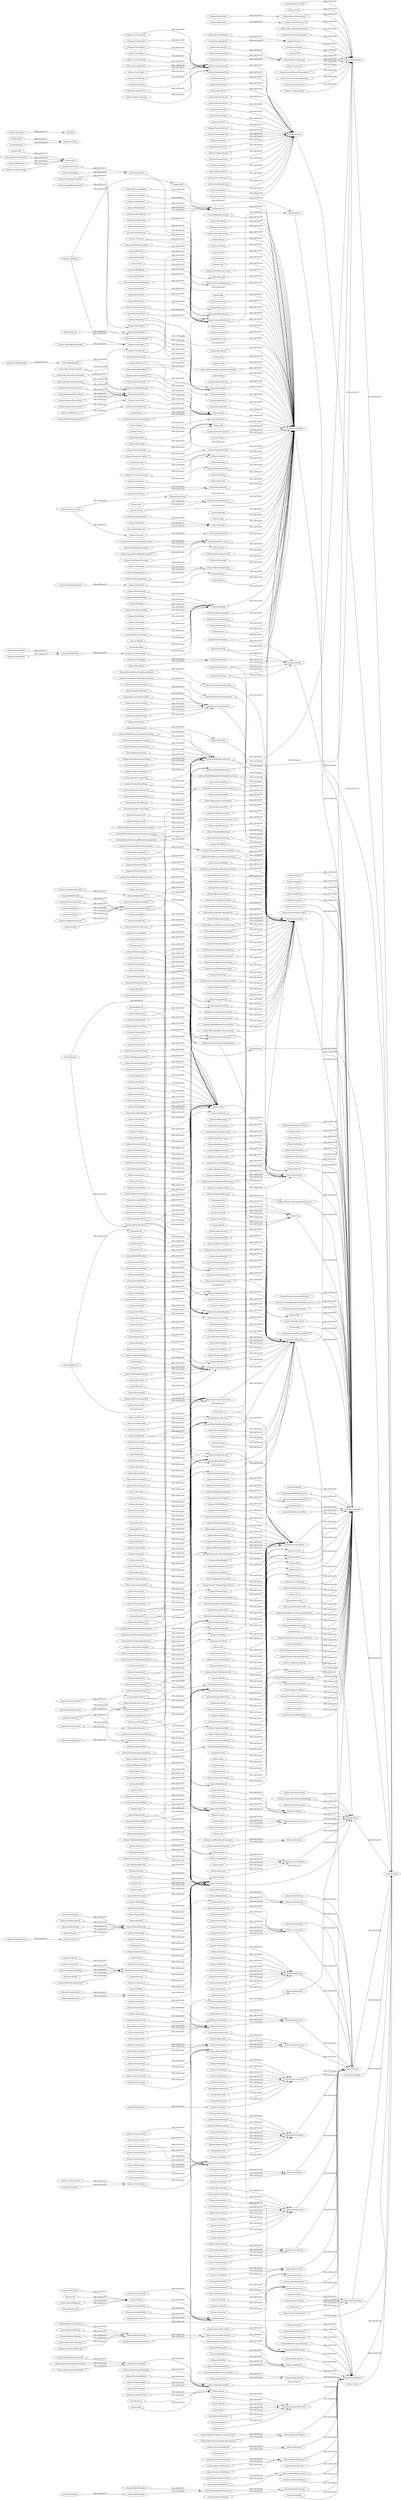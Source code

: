 digraph ar2dtool_diagram { 
rankdir=LR;
size="1000"
	"schema:CityHall" -> "schema:GovernmentBuilding" [ label = "rdfs:subClassOf" ];
	"schema:DiagnosticProcedure" -> "schema:MedicalProcedure" [ label = "rdfs:subClassOf" ];
	"schema:OnlineBusiness" -> "schema:Organization" [ label = "rdfs:subClassOf" ];
	"schema:ComedyEvent" -> "schema:Event" [ label = "rdfs:subClassOf" ];
	"schema:ApplyAction" -> "schema:OrganizeAction" [ label = "rdfs:subClassOf" ];
	"schema:ItemListOrderType" -> "schema:Enumeration" [ label = "rdfs:subClassOf" ];
	"schema:CreativeWorkSeason" -> "schema:CreativeWork" [ label = "rdfs:subClassOf" ];
	"schema:FastFoodRestaurant" -> "schema:FoodEstablishment" [ label = "rdfs:subClassOf" ];
	"schema:EventStatusType" -> "schema:StatusEnumeration" [ label = "rdfs:subClassOf" ];
	"schema:InviteAction" -> "schema:CommunicateAction" [ label = "rdfs:subClassOf" ];
	"schema:BoatReservation" -> "schema:Reservation" [ label = "rdfs:subClassOf" ];
	"schema:HealthClub" -> "schema:SportsActivityLocation" [ label = "rdfs:subClassOf" ];
	"schema:HealthClub" -> "schema:HealthAndBeautyBusiness" [ label = "rdfs:subClassOf" ];
	"schema:AskAction" -> "schema:CommunicateAction" [ label = "rdfs:subClassOf" ];
	"schema:FlightReservation" -> "schema:Reservation" [ label = "rdfs:subClassOf" ];
	"schema:EducationalOccupationalProgram" -> "schema:Intangible" [ label = "rdfs:subClassOf" ];
	"schema:TrainTrip" -> "schema:Trip" [ label = "rdfs:subClassOf" ];
	"schema:WatchAction" -> "schema:ConsumeAction" [ label = "rdfs:subClassOf" ];
	"schema:OfferForPurchase" -> "schema:Offer" [ label = "rdfs:subClassOf" ];
	"schema:EnergyConsumptionDetails" -> "schema:Intangible" [ label = "rdfs:subClassOf" ];
	"schema:GovernmentBenefitsType" -> "schema:Enumeration" [ label = "rdfs:subClassOf" ];
	"schema:OccupationalExperienceRequirements" -> "schema:Intangible" [ label = "rdfs:subClassOf" ];
	"schema:LeaveAction" -> "schema:InteractAction" [ label = "rdfs:subClassOf" ];
	"schema:MathSolver" -> "schema:CreativeWork" [ label = "rdfs:subClassOf" ];
	"schema:Consortium" -> "schema:Organization" [ label = "rdfs:subClassOf" ];
	"schema:ArchiveOrganization" -> "schema:LocalBusiness" [ label = "rdfs:subClassOf" ];
	"schema:OnlineStore" -> "schema:OnlineBusiness" [ label = "rdfs:subClassOf" ];
	"schema:GeospatialGeometry" -> "schema:Intangible" [ label = "rdfs:subClassOf" ];
	"schema:LocalBusiness" -> "schema:Place" [ label = "rdfs:subClassOf" ];
	"schema:LocalBusiness" -> "schema:Organization" [ label = "rdfs:subClassOf" ];
	"schema:VideoGallery" -> "schema:MediaGallery" [ label = "rdfs:subClassOf" ];
	"schema:Otolaryngologic" -> "schema:MedicalBusiness" [ label = "rdfs:subClassOf" ];
	"schema:MedicalTestPanel" -> "schema:MedicalTest" [ label = "rdfs:subClassOf" ];
	"schema:MenuSection" -> "schema:CreativeWork" [ label = "rdfs:subClassOf" ];
	"schema:WebContent" -> "schema:CreativeWork" [ label = "rdfs:subClassOf" ];
	"schema:MotorizedBicycle" -> "schema:Vehicle" [ label = "rdfs:subClassOf" ];
	"schema:VeterinaryCare" -> "schema:MedicalOrganization" [ label = "rdfs:subClassOf" ];
	"schema:SearchRescueOrganization" -> "schema:Organization" [ label = "rdfs:subClassOf" ];
	"schema:CollegeOrUniversity" -> "schema:EducationalOrganization" [ label = "rdfs:subClassOf" ];
	"schema:URL" -> "schema:Text" [ label = "rdfs:subClassOf" ];
	"schema:GovernmentOrganization" -> "schema:Organization" [ label = "rdfs:subClassOf" ];
	"schema:OpinionNewsArticle" -> "schema:NewsArticle" [ label = "rdfs:subClassOf" ];
	"schema:TypeAndQuantityNode" -> "schema:StructuredValue" [ label = "rdfs:subClassOf" ];
	"schema:HairSalon" -> "schema:HealthAndBeautyBusiness" [ label = "rdfs:subClassOf" ];
	"schema:Table" -> "schema:WebPageElement" [ label = "rdfs:subClassOf" ];
	"schema:Float" -> "schema:Number" [ label = "rdfs:subClassOf" ];
	"schema:MovieTheater" -> "schema:EntertainmentBusiness" [ label = "rdfs:subClassOf" ];
	"schema:MovieTheater" -> "schema:CivicStructure" [ label = "rdfs:subClassOf" ];
	"schema:Taxi" -> "schema:Service" [ label = "rdfs:subClassOf" ];
	"schema:SkiResort" -> "schema:SportsActivityLocation" [ label = "rdfs:subClassOf" ];
	"schema:SkiResort" -> "schema:Resort" [ label = "rdfs:subClassOf" ];
	"schema:ArchiveComponent" -> "schema:CreativeWork" [ label = "rdfs:subClassOf" ];
	"schema:HealthAspectEnumeration" -> "schema:Enumeration" [ label = "rdfs:subClassOf" ];
	"schema:CovidTestingFacility" -> "schema:MedicalClinic" [ label = "rdfs:subClassOf" ];
	"schema:DeliveryChargeSpecification" -> "schema:PriceSpecification" [ label = "rdfs:subClassOf" ];
	"schema:Integer" -> "schema:Number" [ label = "rdfs:subClassOf" ];
	"schema:WorkBasedProgram" -> "schema:EducationalOccupationalProgram" [ label = "rdfs:subClassOf" ];
	"schema:PhysicalExam" -> "schema:MedicalProcedure" [ label = "rdfs:subClassOf" ];
	"schema:PhysicalExam" -> "schema:MedicalEnumeration" [ label = "rdfs:subClassOf" ];
	"schema:Thesis" -> "schema:CreativeWork" [ label = "rdfs:subClassOf" ];
	"schema:IgnoreAction" -> "schema:AssessAction" [ label = "rdfs:subClassOf" ];
	"schema:PublicToilet" -> "schema:CivicStructure" [ label = "rdfs:subClassOf" ];
	"schema:AssessAction" -> "schema:Action" [ label = "rdfs:subClassOf" ];
	"schema:CheckAction" -> "schema:FindAction" [ label = "rdfs:subClassOf" ];
	"schema:ConfirmAction" -> "schema:InformAction" [ label = "rdfs:subClassOf" ];
	"schema:MediaObject" -> "schema:CreativeWork" [ label = "rdfs:subClassOf" ];
	"schema:DownloadAction" -> "schema:TransferAction" [ label = "rdfs:subClassOf" ];
	"schema:VirtualLocation" -> "schema:Intangible" [ label = "rdfs:subClassOf" ];
	"schema:ResumeAction" -> "schema:ControlAction" [ label = "rdfs:subClassOf" ];
	"schema:Barcode" -> "schema:ImageObject" [ label = "rdfs:subClassOf" ];
	"schema:ElectronicsStore" -> "schema:Store" [ label = "rdfs:subClassOf" ];
	"schema:Psychiatric" -> "schema:MedicalBusiness" [ label = "rdfs:subClassOf" ];
	"schema:DoseSchedule" -> "schema:MedicalIntangible" [ label = "rdfs:subClassOf" ];
	"schema:BodyMeasurementTypeEnumeration" -> "schema:MeasurementTypeEnumeration" [ label = "rdfs:subClassOf" ];
	"schema:ScholarlyArticle" -> "schema:Article" [ label = "rdfs:subClassOf" ];
	"schema:DigitalPlatformEnumeration" -> "schema:Enumeration" [ label = "rdfs:subClassOf" ];
	"schema:MerchantReturnEnumeration" -> "schema:Enumeration" [ label = "rdfs:subClassOf" ];
	"schema:TravelAction" -> "schema:MoveAction" [ label = "rdfs:subClassOf" ];
	"schema:DayOfWeek" -> "schema:Enumeration" [ label = "rdfs:subClassOf" ];
	"schema:LibrarySystem" -> "schema:Organization" [ label = "rdfs:subClassOf" ];
	"schema:LymphaticVessel" -> "schema:Vessel" [ label = "rdfs:subClassOf" ];
	"schema:Pond" -> "schema:BodyOfWater" [ label = "rdfs:subClassOf" ];
	"schema:MedicalObservationalStudy" -> "schema:MedicalStudy" [ label = "rdfs:subClassOf" ];
	"schema:FundingAgency" -> "schema:Project" [ label = "rdfs:subClassOf" ];
	"schema:DeactivateAction" -> "schema:ControlAction" [ label = "rdfs:subClassOf" ];
	"schema:PlayAction" -> "schema:Action" [ label = "rdfs:subClassOf" ];
	"schema:TrainStation" -> "schema:CivicStructure" [ label = "rdfs:subClassOf" ];
	"schema:EngineSpecification" -> "schema:StructuredValue" [ label = "rdfs:subClassOf" ];
	"schema:BioChemEntity" -> "schema:Thing" [ label = "rdfs:subClassOf" ];
	"schema:Recipe" -> "schema:HowTo" [ label = "rdfs:subClassOf" ];
	"schema:StupidType" -> "schema:Thing" [ label = "rdfs:subClassOf" ];
	"schema:Painting" -> "schema:CreativeWork" [ label = "rdfs:subClassOf" ];
	"schema:Apartment" -> "schema:Accommodation" [ label = "rdfs:subClassOf" ];
	"schema:City" -> "schema:AdministrativeArea" [ label = "rdfs:subClassOf" ];
	"schema:FundingScheme" -> "schema:Organization" [ label = "rdfs:subClassOf" ];
	"schema:Nerve" -> "schema:AnatomicalStructure" [ label = "rdfs:subClassOf" ];
	"schema:Seat" -> "schema:Intangible" [ label = "rdfs:subClassOf" ];
	"schema:BedAndBreakfast" -> "schema:LodgingBusiness" [ label = "rdfs:subClassOf" ];
	"schema:AudioObjectSnapshot" -> "schema:AudioObject" [ label = "rdfs:subClassOf" ];
	"schema:Clip" -> "schema:CreativeWork" [ label = "rdfs:subClassOf" ];
	"schema:DryCleaningOrLaundry" -> "schema:LocalBusiness" [ label = "rdfs:subClassOf" ];
	"schema:EnergyStarEnergyEfficiencyEnumeration" -> "schema:EnergyEfficiencyEnumeration" [ label = "rdfs:subClassOf" ];
	"schema:DaySpa" -> "schema:HealthAndBeautyBusiness" [ label = "rdfs:subClassOf" ];
	"schema:MerchantReturnPolicy" -> "schema:Intangible" [ label = "rdfs:subClassOf" ];
	"schema:Role" -> "schema:Intangible" [ label = "rdfs:subClassOf" ];
	"schema:Place" -> "schema:Thing" [ label = "rdfs:subClassOf" ];
	"schema:Drawing" -> "schema:CreativeWork" [ label = "rdfs:subClassOf" ];
	"schema:Beach" -> "schema:CivicStructure" [ label = "rdfs:subClassOf" ];
	"schema:DietNutrition" -> "schema:MedicalBusiness" [ label = "rdfs:subClassOf" ];
	"schema:SocialEvent" -> "schema:Event" [ label = "rdfs:subClassOf" ];
	"schema:SurgicalProcedure" -> "schema:MedicalProcedure" [ label = "rdfs:subClassOf" ];
	"schema:QuantitativeValueDistribution" -> "schema:StructuredValue" [ label = "rdfs:subClassOf" ];
	"schema:BrokerageAccount" -> "schema:InvestmentOrDeposit" [ label = "rdfs:subClassOf" ];
	"schema:MedicalGuidelineRecommendation" -> "schema:MedicalGuideline" [ label = "rdfs:subClassOf" ];
	"schema:Schedule" -> "schema:Intangible" [ label = "rdfs:subClassOf" ];
	"schema:HyperToc" -> "schema:CreativeWork" [ label = "rdfs:subClassOf" ];
	"schema:ReactAction" -> "schema:AssessAction" [ label = "rdfs:subClassOf" ];
	"schema:DiscoverAction" -> "schema:FindAction" [ label = "rdfs:subClassOf" ];
	"schema:BarOrPub" -> "schema:FoodEstablishment" [ label = "rdfs:subClassOf" ];
	"schema:RiverBodyOfWater" -> "schema:BodyOfWater" [ label = "rdfs:subClassOf" ];
	"schema:RepaymentSpecification" -> "schema:StructuredValue" [ label = "rdfs:subClassOf" ];
	"schema:Reservation" -> "schema:Intangible" [ label = "rdfs:subClassOf" ];
	"schema:OrganizeAction" -> "schema:Action" [ label = "rdfs:subClassOf" ];
	"schema:SocialMediaPosting" -> "schema:Article" [ label = "rdfs:subClassOf" ];
	"schema:WorkersUnion" -> "schema:Organization" [ label = "rdfs:subClassOf" ];
	"schema:MediaManipulationRatingEnumeration" -> "schema:Enumeration" [ label = "rdfs:subClassOf" ];
	"schema:CommentAction" -> "schema:CommunicateAction" [ label = "rdfs:subClassOf" ];
	"schema:CarUsageType" -> "schema:Enumeration" [ label = "rdfs:subClassOf" ];
	"schema:Pharmacy" -> "schema:MedicalOrganization" [ label = "rdfs:subClassOf" ];
	"schema:Pharmacy" -> "schema:MedicalBusiness" [ label = "rdfs:subClassOf" ];
	"schema:StadiumOrArena" -> "schema:SportsActivityLocation" [ label = "rdfs:subClassOf" ];
	"schema:StadiumOrArena" -> "schema:CivicStructure" [ label = "rdfs:subClassOf" ];
	"schema:PsychologicalTreatment" -> "schema:TherapeuticProcedure" [ label = "rdfs:subClassOf" ];
	"schema:CategoryCodeSet" -> "schema:DefinedTermSet" [ label = "rdfs:subClassOf" ];
	"schema:EmployeeRole" -> "schema:OrganizationRole" [ label = "rdfs:subClassOf" ];
	"schema:CreativeWork" -> "schema:Thing" [ label = "rdfs:subClassOf" ];
	"schema:MedicalEnumeration" -> "schema:Enumeration" [ label = "rdfs:subClassOf" ];
	"schema:SpeakableSpecification" -> "schema:Intangible" [ label = "rdfs:subClassOf" ];
	"schema:DepartmentStore" -> "schema:Store" [ label = "rdfs:subClassOf" ];
	"schema:UKNonprofitType" -> "schema:NonprofitType" [ label = "rdfs:subClassOf" ];
	"schema:EUEnergyEfficiencyEnumeration" -> "schema:EnergyEfficiencyEnumeration" [ label = "rdfs:subClassOf" ];
	"schema:TattooParlor" -> "schema:HealthAndBeautyBusiness" [ label = "rdfs:subClassOf" ];
	"schema:NLNonprofitType" -> "schema:NonprofitType" [ label = "rdfs:subClassOf" ];
	"schema:Drug" -> "schema:Substance" [ label = "rdfs:subClassOf" ];
	"schema:ImageObject" -> "schema:MediaObject" [ label = "rdfs:subClassOf" ];
	"schema:BreadcrumbList" -> "schema:ItemList" [ label = "rdfs:subClassOf" ];
	"schema:ProductModel" -> "schema:Product" [ label = "rdfs:subClassOf" ];
	"schema:AutomotiveBusiness" -> "schema:LocalBusiness" [ label = "rdfs:subClassOf" ];
	"schema:Answer" -> "schema:Comment" [ label = "rdfs:subClassOf" ];
	"schema:Project" -> "schema:Organization" [ label = "rdfs:subClassOf" ];
	"schema:RespiratoryTherapy" -> "schema:MedicalTherapy" [ label = "rdfs:subClassOf" ];
	"schema:SubwayStation" -> "schema:CivicStructure" [ label = "rdfs:subClassOf" ];
	"schema:SportsActivityLocation" -> "schema:LocalBusiness" [ label = "rdfs:subClassOf" ];
	"schema:Series" -> "schema:Intangible" [ label = "rdfs:subClassOf" ];
	"schema:MedicalSpecialty" -> "schema:Specialty" [ label = "rdfs:subClassOf" ];
	"schema:MedicalSpecialty" -> "schema:MedicalEnumeration" [ label = "rdfs:subClassOf" ];
	"schema:AchieveAction" -> "schema:Action" [ label = "rdfs:subClassOf" ];
	"schema:HealthInsurancePlan" -> "schema:Intangible" [ label = "rdfs:subClassOf" ];
	"schema:AutoWash" -> "schema:AutomotiveBusiness" [ label = "rdfs:subClassOf" ];
	"schema:BusinessAudience" -> "schema:Audience" [ label = "rdfs:subClassOf" ];
	"schema:WPAdBlock" -> "schema:WebPageElement" [ label = "rdfs:subClassOf" ];
	"schema:ActionStatusType" -> "schema:StatusEnumeration" [ label = "rdfs:subClassOf" ];
	"schema:OceanBodyOfWater" -> "schema:BodyOfWater" [ label = "rdfs:subClassOf" ];
	"schema:WearAction" -> "schema:UseAction" [ label = "rdfs:subClassOf" ];
	"schema:Product" -> "schema:Thing" [ label = "rdfs:subClassOf" ];
	"schema:ComicIssue" -> "schema:PublicationIssue" [ label = "rdfs:subClassOf" ];
	"schema:BookmarkAction" -> "schema:OrganizeAction" [ label = "rdfs:subClassOf" ];
	"schema:ComicCoverArt" -> "schema:CoverArt" [ label = "rdfs:subClassOf" ];
	"schema:ComicCoverArt" -> "schema:ComicStory" [ label = "rdfs:subClassOf" ];
	"schema:WantAction" -> "schema:ReactAction" [ label = "rdfs:subClassOf" ];
	"schema:GamePlayMode" -> "schema:Enumeration" [ label = "rdfs:subClassOf" ];
	"schema:AuthorizeAction" -> "schema:AllocateAction" [ label = "rdfs:subClassOf" ];
	"schema:WebSite" -> "schema:CreativeWork" [ label = "rdfs:subClassOf" ];
	"schema:GasStation" -> "schema:AutomotiveBusiness" [ label = "rdfs:subClassOf" ];
	"schema:Physiotherapy" -> "schema:MedicalBusiness" [ label = "rdfs:subClassOf" ];
	"schema:PhysicalActivityCategory" -> "schema:Enumeration" [ label = "rdfs:subClassOf" ];
	"schema:MusicVideoObject" -> "schema:MediaObject" [ label = "rdfs:subClassOf" ];
	"schema:MusicGroup" -> "schema:PerformingGroup" [ label = "rdfs:subClassOf" ];
	"schema:DanceGroup" -> "schema:PerformingGroup" [ label = "rdfs:subClassOf" ];
	"schema:VideoGameClip" -> "schema:Clip" [ label = "rdfs:subClassOf" ];
	"schema:TouristTrip" -> "schema:Trip" [ label = "rdfs:subClassOf" ];
	"schema:FurnitureStore" -> "schema:Store" [ label = "rdfs:subClassOf" ];
	"schema:WPHeader" -> "schema:WebPageElement" [ label = "rdfs:subClassOf" ];
	"schema:Airline" -> "schema:Organization" [ label = "rdfs:subClassOf" ];
	"schema:PaymentService" -> "schema:FinancialProduct" [ label = "rdfs:subClassOf" ];
	"schema:Park" -> "schema:CivicStructure" [ label = "rdfs:subClassOf" ];
	"schema:Claim" -> "schema:CreativeWork" [ label = "rdfs:subClassOf" ];
	"schema:RestrictedDiet" -> "schema:Enumeration" [ label = "rdfs:subClassOf" ];
	"schema:VideoObjectSnapshot" -> "schema:VideoObject" [ label = "rdfs:subClassOf" ];
	"schema:DeleteAction" -> "schema:UpdateAction" [ label = "rdfs:subClassOf" ];
	"schema:Hotel" -> "schema:LodgingBusiness" [ label = "rdfs:subClassOf" ];
	"schema:Accommodation" -> "schema:Place" [ label = "rdfs:subClassOf" ];
	"schema:DataFeed" -> "schema:Dataset" [ label = "rdfs:subClassOf" ];
	"schema:MotorcycleDealer" -> "schema:AutomotiveBusiness" [ label = "rdfs:subClassOf" ];
	"schema:HealthAndBeautyBusiness" -> "schema:LocalBusiness" [ label = "rdfs:subClassOf" ];
	"schema:MonetaryAmountDistribution" -> "schema:QuantitativeValueDistribution" [ label = "rdfs:subClassOf" ];
	"schema:RoofingContractor" -> "schema:HomeAndConstructionBusiness" [ label = "rdfs:subClassOf" ];
	"schema:LocationFeatureSpecification" -> "schema:PropertyValue" [ label = "rdfs:subClassOf" ];
	"schema:Obstetric" -> "schema:MedicalBusiness" [ label = "rdfs:subClassOf" ];
	"schema:Mountain" -> "schema:Landform" [ label = "rdfs:subClassOf" ];
	"schema:MedicalTrialDesign" -> "schema:MedicalEnumeration" [ label = "rdfs:subClassOf" ];
	"schema:CookAction" -> "schema:CreateAction" [ label = "rdfs:subClassOf" ];
	"schema:HowToItem" -> "schema:ListItem" [ label = "rdfs:subClassOf" ];
	"schema:TouristAttraction" -> "schema:Place" [ label = "rdfs:subClassOf" ];
	"schema:OfferCatalog" -> "schema:ItemList" [ label = "rdfs:subClassOf" ];
	"schema:WarrantyPromise" -> "schema:StructuredValue" [ label = "rdfs:subClassOf" ];
	"schema:EventVenue" -> "schema:CivicStructure" [ label = "rdfs:subClassOf" ];
	"schema:MusicAlbum" -> "schema:MusicPlaylist" [ label = "rdfs:subClassOf" ];
	"schema:MusicPlaylist" -> "schema:CreativeWork" [ label = "rdfs:subClassOf" ];
	"schema:ControlAction" -> "schema:Action" [ label = "rdfs:subClassOf" ];
	"schema:VisualArtwork" -> "schema:CreativeWork" [ label = "rdfs:subClassOf" ];
	"schema:GolfCourse" -> "schema:SportsActivityLocation" [ label = "rdfs:subClassOf" ];
	"schema:MonetaryGrant" -> "schema:Grant" [ label = "rdfs:subClassOf" ];
	"schema:RadioSeason" -> "schema:CreativeWorkSeason" [ label = "rdfs:subClassOf" ];
	"schema:PlasticSurgery" -> "schema:MedicalBusiness" [ label = "rdfs:subClassOf" ];
	"schema:Newspaper" -> "schema:Periodical" [ label = "rdfs:subClassOf" ];
	"schema:AutoPartsStore" -> "schema:Store" [ label = "rdfs:subClassOf" ];
	"schema:AutoPartsStore" -> "schema:AutomotiveBusiness" [ label = "rdfs:subClassOf" ];
	"schema:Brewery" -> "schema:FoodEstablishment" [ label = "rdfs:subClassOf" ];
	"schema:ExercisePlan" -> "schema:PhysicalActivity" [ label = "rdfs:subClassOf" ];
	"schema:ExercisePlan" -> "schema:CreativeWork" [ label = "rdfs:subClassOf" ];
	"schema:Florist" -> "schema:Store" [ label = "rdfs:subClassOf" ];
	"schema:SoftwareSourceCode" -> "schema:CreativeWork" [ label = "rdfs:subClassOf" ];
	"schema:AutoRental" -> "schema:AutomotiveBusiness" [ label = "rdfs:subClassOf" ];
	"schema:DeliveryEvent" -> "schema:Event" [ label = "rdfs:subClassOf" ];
	"schema:Physician" -> "schema:MedicalOrganization" [ label = "rdfs:subClassOf" ];
	"schema:Physician" -> "schema:MedicalBusiness" [ label = "rdfs:subClassOf" ];
	"schema:Mosque" -> "schema:PlaceOfWorship" [ label = "rdfs:subClassOf" ];
	"schema:Photograph" -> "schema:CreativeWork" [ label = "rdfs:subClassOf" ];
	"schema:DonateAction" -> "schema:TradeAction" [ label = "rdfs:subClassOf" ];
	"schema:DefenceEstablishment" -> "schema:GovernmentBuilding" [ label = "rdfs:subClassOf" ];
	"schema:UnitPriceSpecification" -> "schema:PriceSpecification" [ label = "rdfs:subClassOf" ];
	"schema:CatholicChurch" -> "schema:Church" [ label = "rdfs:subClassOf" ];
	"schema:Plumber" -> "schema:HomeAndConstructionBusiness" [ label = "rdfs:subClassOf" ];
	"schema:PerformAction" -> "schema:PlayAction" [ label = "rdfs:subClassOf" ];
	"schema:LearningResource" -> "schema:CreativeWork" [ label = "rdfs:subClassOf" ];
	"schema:DeliveryTimeSettings" -> "schema:StructuredValue" [ label = "rdfs:subClassOf" ];
	"schema:Patient" -> "schema:Person" [ label = "rdfs:subClassOf" ];
	"schema:Patient" -> "schema:MedicalAudience" [ label = "rdfs:subClassOf" ];
	"schema:GeneralContractor" -> "schema:HomeAndConstructionBusiness" [ label = "rdfs:subClassOf" ];
	"schema:TelevisionStation" -> "schema:LocalBusiness" [ label = "rdfs:subClassOf" ];
	"schema:AnatomicalStructure" -> "schema:MedicalEntity" [ label = "rdfs:subClassOf" ];
	"schema:APIReference" -> "schema:TechArticle" [ label = "rdfs:subClassOf" ];
	"schema:ChildCare" -> "schema:LocalBusiness" [ label = "rdfs:subClassOf" ];
	"schema:FollowAction" -> "schema:InteractAction" [ label = "rdfs:subClassOf" ];
	"schema:AmpStory" -> "schema:MediaObject" [ label = "rdfs:subClassOf" ];
	"schema:AmpStory" -> "schema:CreativeWork" [ label = "rdfs:subClassOf" ];
	"schema:ShareAction" -> "schema:CommunicateAction" [ label = "rdfs:subClassOf" ];
	"schema:InstallAction" -> "schema:ConsumeAction" [ label = "rdfs:subClassOf" ];
	"schema:CheckOutAction" -> "schema:CommunicateAction" [ label = "rdfs:subClassOf" ];
	"schema:ChemicalSubstance" -> "schema:BioChemEntity" [ label = "rdfs:subClassOf" ];
	"schema:Service" -> "schema:Intangible" [ label = "rdfs:subClassOf" ];
	"schema:PodcastEpisode" -> "schema:Episode" [ label = "rdfs:subClassOf" ];
	"schema:PropertyValue" -> "schema:StructuredValue" [ label = "rdfs:subClassOf" ];
	"schema:GardenStore" -> "schema:Store" [ label = "rdfs:subClassOf" ];
	"schema:SubscribeAction" -> "schema:InteractAction" [ label = "rdfs:subClassOf" ];
	"schema:Canal" -> "schema:BodyOfWater" [ label = "rdfs:subClassOf" ];
	"schema:CorrectionComment" -> "schema:Comment" [ label = "rdfs:subClassOf" ];
	"schema:ArtGallery" -> "schema:EntertainmentBusiness" [ label = "rdfs:subClassOf" ];
	"schema:UseAction" -> "schema:ConsumeAction" [ label = "rdfs:subClassOf" ];
	"schema:ComicSeries" -> "schema:Periodical" [ label = "rdfs:subClassOf" ];
	"schema:RsvpResponseType" -> "schema:Enumeration" [ label = "rdfs:subClassOf" ];
	"schema:Menu" -> "schema:CreativeWork" [ label = "rdfs:subClassOf" ];
	"schema:Hospital" -> "schema:MedicalOrganization" [ label = "rdfs:subClassOf" ];
	"schema:Hospital" -> "schema:EmergencyService" [ label = "rdfs:subClassOf" ];
	"schema:Hospital" -> "schema:CivicStructure" [ label = "rdfs:subClassOf" ];
	"schema:VideoGameSeries" -> "schema:CreativeWorkSeries" [ label = "rdfs:subClassOf" ];
	"schema:MedicalIndication" -> "schema:MedicalEntity" [ label = "rdfs:subClassOf" ];
	"schema:WriteAction" -> "schema:CreateAction" [ label = "rdfs:subClassOf" ];
	"schema:OrderStatus" -> "schema:StatusEnumeration" [ label = "rdfs:subClassOf" ];
	"schema:PublicationVolume" -> "schema:CreativeWork" [ label = "rdfs:subClassOf" ];
	"schema:TechArticle" -> "schema:Article" [ label = "rdfs:subClassOf" ];
	"schema:MovingCompany" -> "schema:HomeAndConstructionBusiness" [ label = "rdfs:subClassOf" ];
	"schema:HotelRoom" -> "schema:Room" [ label = "rdfs:subClassOf" ];
	"schema:CourseInstance" -> "schema:Event" [ label = "rdfs:subClassOf" ];
	"schema:LifestyleModification" -> "schema:MedicalEntity" [ label = "rdfs:subClassOf" ];
	"schema:NoteDigitalDocument" -> "schema:DigitalDocument" [ label = "rdfs:subClassOf" ];
	"schema:LiveBlogPosting" -> "schema:BlogPosting" [ label = "rdfs:subClassOf" ];
	"schema:IndividualProduct" -> "schema:Product" [ label = "rdfs:subClassOf" ];
	"schema:InteractAction" -> "schema:Action" [ label = "rdfs:subClassOf" ];
	"schema:Muscle" -> "schema:AnatomicalStructure" [ label = "rdfs:subClassOf" ];
	"schema:PalliativeProcedure" -> "schema:MedicalTherapy" [ label = "rdfs:subClassOf" ];
	"schema:PalliativeProcedure" -> "schema:MedicalProcedure" [ label = "rdfs:subClassOf" ];
	"schema:AdministrativeArea" -> "schema:Place" [ label = "rdfs:subClassOf" ];
	"schema:EducationalAudience" -> "schema:Audience" [ label = "rdfs:subClassOf" ];
	"schema:MusicComposition" -> "schema:CreativeWork" [ label = "rdfs:subClassOf" ];
	"schema:ReplaceAction" -> "schema:UpdateAction" [ label = "rdfs:subClassOf" ];
	"schema:ProductReturnEnumeration" -> "schema:Enumeration" [ label = "rdfs:subClassOf" ];
	"schema:FMRadioChannel" -> "schema:RadioChannel" [ label = "rdfs:subClassOf" ];
	"schema:FoodEstablishment" -> "schema:LocalBusiness" [ label = "rdfs:subClassOf" ];
	"schema:RentAction" -> "schema:TradeAction" [ label = "rdfs:subClassOf" ];
	"schema:TrackAction" -> "schema:FindAction" [ label = "rdfs:subClassOf" ];
	"schema:SoftwareApplication" -> "schema:CreativeWork" [ label = "rdfs:subClassOf" ];
	"schema:Joint" -> "schema:AnatomicalStructure" [ label = "rdfs:subClassOf" ];
	"schema:MedicalDevice" -> "schema:MedicalEntity" [ label = "rdfs:subClassOf" ];
	"schema:QualitativeValue" -> "schema:Enumeration" [ label = "rdfs:subClassOf" ];
	"schema:MedicalTest" -> "schema:MedicalEntity" [ label = "rdfs:subClassOf" ];
	"schema:BroadcastChannel" -> "schema:Intangible" [ label = "rdfs:subClassOf" ];
	"schema:ComedyClub" -> "schema:EntertainmentBusiness" [ label = "rdfs:subClassOf" ];
	"schema:AudioObject" -> "schema:MediaObject" [ label = "rdfs:subClassOf" ];
	"schema:MedicalProcedureType" -> "schema:MedicalEnumeration" [ label = "rdfs:subClassOf" ];
	"schema:School" -> "schema:EducationalOrganization" [ label = "rdfs:subClassOf" ];
	"schema:UserDownloads" -> "schema:UserInteraction" [ label = "rdfs:subClassOf" ];
	"schema:House" -> "schema:Accommodation" [ label = "rdfs:subClassOf" ];
	"schema:LegalValueLevel" -> "schema:Enumeration" [ label = "rdfs:subClassOf" ];
	"schema:CommunicateAction" -> "schema:InteractAction" [ label = "rdfs:subClassOf" ];
	"schema:Electrician" -> "schema:HomeAndConstructionBusiness" [ label = "rdfs:subClassOf" ];
	"schema:GeoCircle" -> "schema:GeoShape" [ label = "rdfs:subClassOf" ];
	"schema:Museum" -> "schema:CivicStructure" [ label = "rdfs:subClassOf" ];
	"schema:HowToSection" -> "schema:ListItem" [ label = "rdfs:subClassOf" ];
	"schema:HowToSection" -> "schema:ItemList" [ label = "rdfs:subClassOf" ];
	"schema:HowToSection" -> "schema:CreativeWork" [ label = "rdfs:subClassOf" ];
	"schema:DefinedTerm" -> "schema:Intangible" [ label = "rdfs:subClassOf" ];
	"schema:TieAction" -> "schema:AchieveAction" [ label = "rdfs:subClassOf" ];
	"schema:MedicalObservationalStudyDesign" -> "schema:MedicalEnumeration" [ label = "rdfs:subClassOf" ];
	"schema:TVSeries" -> "schema:CreativeWorkSeries" [ label = "rdfs:subClassOf" ];
	"schema:TVSeries" -> "schema:CreativeWork" [ label = "rdfs:subClassOf" ];
	"schema:Duration" -> "schema:Quantity" [ label = "rdfs:subClassOf" ];
	"schema:MedicalSymptom" -> "schema:MedicalSignOrSymptom" [ label = "rdfs:subClassOf" ];
	"schema:HousePainter" -> "schema:HomeAndConstructionBusiness" [ label = "rdfs:subClassOf" ];
	"schema:ArriveAction" -> "schema:MoveAction" [ label = "rdfs:subClassOf" ];
	"schema:EventReservation" -> "schema:Reservation" [ label = "rdfs:subClassOf" ];
	"schema:SportingGoodsStore" -> "schema:Store" [ label = "rdfs:subClassOf" ];
	"schema:AgreeAction" -> "schema:ReactAction" [ label = "rdfs:subClassOf" ];
	"schema:TennisComplex" -> "schema:SportsActivityLocation" [ label = "rdfs:subClassOf" ];
	"schema:BoardingPolicyType" -> "schema:Enumeration" [ label = "rdfs:subClassOf" ];
	"schema:BusinessEntityType" -> "schema:Enumeration" [ label = "rdfs:subClassOf" ];
	"schema:MedicalRiskEstimator" -> "schema:MedicalEntity" [ label = "rdfs:subClassOf" ];
	"schema:DataCatalog" -> "schema:CreativeWork" [ label = "rdfs:subClassOf" ];
	"schema:RsvpAction" -> "schema:InformAction" [ label = "rdfs:subClassOf" ];
	"schema:Artery" -> "schema:Vessel" [ label = "rdfs:subClassOf" ];
	"schema:Person" -> "schema:Thing" [ label = "rdfs:subClassOf" ];
	"schema:Continent" -> "schema:Landform" [ label = "rdfs:subClassOf" ];
	"schema:LandmarksOrHistoricalBuildings" -> "schema:Place" [ label = "rdfs:subClassOf" ];
	"schema:AnatomicalSystem" -> "schema:MedicalEntity" [ label = "rdfs:subClassOf" ];
	"schema:AcceptAction" -> "schema:AllocateAction" [ label = "rdfs:subClassOf" ];
	"schema:Dataset" -> "schema:CreativeWork" [ label = "rdfs:subClassOf" ];
	"schema:OfficeEquipmentStore" -> "schema:Store" [ label = "rdfs:subClassOf" ];
	"schema:ExhibitionEvent" -> "schema:Event" [ label = "rdfs:subClassOf" ];
	"schema:ReceiveAction" -> "schema:TransferAction" [ label = "rdfs:subClassOf" ];
	"schema:ComicStory" -> "schema:CreativeWork" [ label = "rdfs:subClassOf" ];
	"schema:SiteNavigationElement" -> "schema:WebPageElement" [ label = "rdfs:subClassOf" ];
	"schema:InfectiousDisease" -> "schema:MedicalCondition" [ label = "rdfs:subClassOf" ];
	"schema:DepartAction" -> "schema:MoveAction" [ label = "rdfs:subClassOf" ];
	"schema:PublicationEvent" -> "schema:Event" [ label = "rdfs:subClassOf" ];
	"schema:SendAction" -> "schema:TransferAction" [ label = "rdfs:subClassOf" ];
	"schema:WearableSizeGroupEnumeration" -> "schema:SizeGroupEnumeration" [ label = "rdfs:subClassOf" ];
	"schema:MedicalRiskCalculator" -> "schema:MedicalRiskEstimator" [ label = "rdfs:subClassOf" ];
	"schema:UnRegisterAction" -> "schema:InteractAction" [ label = "rdfs:subClassOf" ];
	"schema:Hackathon" -> "schema:Event" [ label = "rdfs:subClassOf" ];
	"schema:PostOffice" -> "schema:GovernmentOffice" [ label = "rdfs:subClassOf" ];
	"schema:ReadAction" -> "schema:ConsumeAction" [ label = "rdfs:subClassOf" ];
	"schema:CompoundPriceSpecification" -> "schema:PriceSpecification" [ label = "rdfs:subClassOf" ];
	"schema:BackgroundNewsArticle" -> "schema:NewsArticle" [ label = "rdfs:subClassOf" ];
	"schema:ChooseAction" -> "schema:AssessAction" [ label = "rdfs:subClassOf" ];
	"schema:Restaurant" -> "schema:FoodEstablishment" [ label = "rdfs:subClassOf" ];
	"schema:WebPageElement" -> "schema:CreativeWork" [ label = "rdfs:subClassOf" ];
	"schema:MedicalBusiness" -> "schema:LocalBusiness" [ label = "rdfs:subClassOf" ];
	"schema:ExerciseGym" -> "schema:SportsActivityLocation" [ label = "rdfs:subClassOf" ];
	"schema:Poster" -> "schema:CreativeWork" [ label = "rdfs:subClassOf" ];
	"schema:PronounceableText" -> "schema:Text" [ label = "rdfs:subClassOf" ];
	"schema:Attorney" -> "schema:LegalService" [ label = "rdfs:subClassOf" ];
	"schema:MedicalConditionStage" -> "schema:MedicalIntangible" [ label = "rdfs:subClassOf" ];
	"schema:UserPageVisits" -> "schema:UserInteraction" [ label = "rdfs:subClassOf" ];
	"schema:DrawAction" -> "schema:CreateAction" [ label = "rdfs:subClassOf" ];
	"schema:Collection" -> "schema:CreativeWork" [ label = "rdfs:subClassOf" ];
	"schema:USNonprofitType" -> "schema:NonprofitType" [ label = "rdfs:subClassOf" ];
	"schema:Audiobook" -> "schema:Book" [ label = "rdfs:subClassOf" ];
	"schema:Audiobook" -> "schema:AudioObject" [ label = "rdfs:subClassOf" ];
	"schema:DigitalDocumentPermissionType" -> "schema:Enumeration" [ label = "rdfs:subClassOf" ];
	"schema:CancelAction" -> "schema:PlanAction" [ label = "rdfs:subClassOf" ];
	"schema:EventSeries" -> "schema:Series" [ label = "rdfs:subClassOf" ];
	"schema:EventSeries" -> "schema:Event" [ label = "rdfs:subClassOf" ];
	"schema:AskPublicNewsArticle" -> "schema:NewsArticle" [ label = "rdfs:subClassOf" ];
	"schema:CheckoutPage" -> "schema:WebPage" [ label = "rdfs:subClassOf" ];
	"schema:ItemAvailability" -> "schema:Enumeration" [ label = "rdfs:subClassOf" ];
	"schema:OfferShippingDetails" -> "schema:StructuredValue" [ label = "rdfs:subClassOf" ];
	"schema:MedicalTrial" -> "schema:MedicalStudy" [ label = "rdfs:subClassOf" ];
	"schema:DigitalDocument" -> "schema:CreativeWork" [ label = "rdfs:subClassOf" ];
	"schema:ReportedDoseSchedule" -> "schema:DoseSchedule" [ label = "rdfs:subClassOf" ];
	"schema:ServiceChannel" -> "schema:Intangible" [ label = "rdfs:subClassOf" ];
	"schema:MedicalCondition" -> "schema:MedicalEntity" [ label = "rdfs:subClassOf" ];
	"schema:Vessel" -> "schema:AnatomicalStructure" [ label = "rdfs:subClassOf" ];
	"schema:UserTweets" -> "schema:UserInteraction" [ label = "rdfs:subClassOf" ];
	"schema:AMRadioChannel" -> "schema:RadioChannel" [ label = "rdfs:subClassOf" ];
	"schema:BowlingAlley" -> "schema:SportsActivityLocation" [ label = "rdfs:subClassOf" ];
	"schema:NewsMediaOrganization" -> "schema:Organization" [ label = "rdfs:subClassOf" ];
	"schema:InternetCafe" -> "schema:LocalBusiness" [ label = "rdfs:subClassOf" ];
	"schema:BrainStructure" -> "schema:AnatomicalStructure" [ label = "rdfs:subClassOf" ];
	"schema:MediaSubscription" -> "schema:Intangible" [ label = "rdfs:subClassOf" ];
	"schema:CurrencyConversionService" -> "schema:FinancialProduct" [ label = "rdfs:subClassOf" ];
	"schema:MediaReviewItem" -> "schema:CreativeWork" [ label = "rdfs:subClassOf" ];
	"schema:Recommendation" -> "schema:Review" [ label = "rdfs:subClassOf" ];
	"schema:Church" -> "schema:PlaceOfWorship" [ label = "rdfs:subClassOf" ];
	"schema:GiveAction" -> "schema:TransferAction" [ label = "rdfs:subClassOf" ];
	"schema:PrependAction" -> "schema:InsertAction" [ label = "rdfs:subClassOf" ];
	"schema:Store" -> "schema:LocalBusiness" [ label = "rdfs:subClassOf" ];
	"schema:Comment" -> "schema:CreativeWork" [ label = "rdfs:subClassOf" ];
	"schema:ShoppingCenter" -> "schema:LocalBusiness" [ label = "rdfs:subClassOf" ];
	"http://schema.org/3DModel" -> "schema:MediaObject" [ label = "rdfs:subClassOf" ];
	"schema:Crematorium" -> "schema:CivicStructure" [ label = "rdfs:subClassOf" ];
	"schema:Quantity" -> "schema:Intangible" [ label = "rdfs:subClassOf" ];
	"schema:WPFooter" -> "schema:WebPageElement" [ label = "rdfs:subClassOf" ];
	"schema:MensClothingStore" -> "schema:Store" [ label = "rdfs:subClassOf" ];
	"schema:Optician" -> "schema:MedicalBusiness" [ label = "rdfs:subClassOf" ];
	"schema:MedicalStudy" -> "schema:MedicalEntity" [ label = "rdfs:subClassOf" ];
	"schema:PaymentCard" -> "schema:PaymentMethod" [ label = "rdfs:subClassOf" ];
	"schema:PaymentCard" -> "schema:FinancialProduct" [ label = "rdfs:subClassOf" ];
	"schema:MedicalWebPage" -> "schema:WebPage" [ label = "rdfs:subClassOf" ];
	"schema:PaintAction" -> "schema:CreateAction" [ label = "rdfs:subClassOf" ];
	"schema:ProfessionalService" -> "schema:LocalBusiness" [ label = "rdfs:subClassOf" ];
	"schema:BikeStore" -> "schema:Store" [ label = "rdfs:subClassOf" ];
	"schema:FAQPage" -> "schema:WebPage" [ label = "rdfs:subClassOf" ];
	"schema:GovernmentOffice" -> "schema:LocalBusiness" [ label = "rdfs:subClassOf" ];
	"schema:Episode" -> "schema:CreativeWork" [ label = "rdfs:subClassOf" ];
	"schema:EventAttendanceModeEnumeration" -> "schema:Enumeration" [ label = "rdfs:subClassOf" ];
	"schema:LakeBodyOfWater" -> "schema:BodyOfWater" [ label = "rdfs:subClassOf" ];
	"schema:PayAction" -> "schema:TradeAction" [ label = "rdfs:subClassOf" ];
	"schema:Class" -> "schema:Intangible" [ label = "rdfs:subClassOf" ];
	"schema:PaymentStatusType" -> "schema:StatusEnumeration" [ label = "rdfs:subClassOf" ];
	"schema:Review" -> "schema:CreativeWork" [ label = "rdfs:subClassOf" ];
	"schema:DrugLegalStatus" -> "schema:MedicalIntangible" [ label = "rdfs:subClassOf" ];
	"schema:ListenAction" -> "schema:ConsumeAction" [ label = "rdfs:subClassOf" ];
	"schema:DefinedRegion" -> "schema:StructuredValue" [ label = "rdfs:subClassOf" ];
	"schema:NonprofitType" -> "schema:Enumeration" [ label = "rdfs:subClassOf" ];
	"schema:CampingPitch" -> "schema:Accommodation" [ label = "rdfs:subClassOf" ];
	"schema:VitalSign" -> "schema:MedicalSign" [ label = "rdfs:subClassOf" ];
	"schema:XPathType" -> "schema:Text" [ label = "rdfs:subClassOf" ];
	"schema:ShoeStore" -> "schema:Store" [ label = "rdfs:subClassOf" ];
	"schema:JewelryStore" -> "schema:Store" [ label = "rdfs:subClassOf" ];
	"schema:ReservationPackage" -> "schema:Reservation" [ label = "rdfs:subClassOf" ];
	"schema:Offer" -> "schema:Intangible" [ label = "rdfs:subClassOf" ];
	"schema:Report" -> "schema:Article" [ label = "rdfs:subClassOf" ];
	"schema:SaleEvent" -> "schema:Event" [ label = "rdfs:subClassOf" ];
	"schema:DislikeAction" -> "schema:ReactAction" [ label = "rdfs:subClassOf" ];
	"schema:BusinessFunction" -> "schema:Enumeration" [ label = "rdfs:subClassOf" ];
	"schema:MonetaryAmount" -> "schema:StructuredValue" [ label = "rdfs:subClassOf" ];
	"schema:DataDownload" -> "schema:MediaObject" [ label = "rdfs:subClassOf" ];
	"schema:SomeProducts" -> "schema:Product" [ label = "rdfs:subClassOf" ];
	"schema:WebApplication" -> "schema:SoftwareApplication" [ label = "rdfs:subClassOf" ];
	"schema:ShortStory" -> "schema:CreativeWork" [ label = "rdfs:subClassOf" ];
	"schema:DrugPregnancyCategory" -> "schema:MedicalEnumeration" [ label = "rdfs:subClassOf" ];
	"schema:ConsumeAction" -> "schema:Action" [ label = "rdfs:subClassOf" ];
	"schema:AppendAction" -> "schema:InsertAction" [ label = "rdfs:subClassOf" ];
	"schema:Trip" -> "schema:Intangible" [ label = "rdfs:subClassOf" ];
	"schema:Oncologic" -> "schema:MedicalBusiness" [ label = "rdfs:subClassOf" ];
	"schema:MusicStore" -> "schema:Store" [ label = "rdfs:subClassOf" ];
	"schema:Conversation" -> "schema:CreativeWork" [ label = "rdfs:subClassOf" ];
	"schema:Observation" -> "schema:Intangible" [ label = "rdfs:subClassOf" ];
	"schema:Event" -> "schema:Thing" [ label = "rdfs:subClassOf" ];
	"schema:WearableMeasurementTypeEnumeration" -> "schema:MeasurementTypeEnumeration" [ label = "rdfs:subClassOf" ];
	"schema:Synagogue" -> "schema:PlaceOfWorship" [ label = "rdfs:subClassOf" ];
	"schema:PathologyTest" -> "schema:MedicalTest" [ label = "rdfs:subClassOf" ];
	"schema:HealthPlanNetwork" -> "schema:Intangible" [ label = "rdfs:subClassOf" ];
	"schema:LoanOrCredit" -> "schema:FinancialProduct" [ label = "rdfs:subClassOf" ];
	"schema:SpreadsheetDigitalDocument" -> "schema:DigitalDocument" [ label = "rdfs:subClassOf" ];
	"schema:MusicRecording" -> "schema:CreativeWork" [ label = "rdfs:subClassOf" ];
	"schema:ActivateAction" -> "schema:ControlAction" [ label = "rdfs:subClassOf" ];
	"schema:TVClip" -> "schema:Clip" [ label = "rdfs:subClassOf" ];
	"schema:BookFormatType" -> "schema:Enumeration" [ label = "rdfs:subClassOf" ];
	"schema:AutoBodyShop" -> "schema:AutomotiveBusiness" [ label = "rdfs:subClassOf" ];
	"schema:MedicalTherapy" -> "schema:TherapeuticProcedure" [ label = "rdfs:subClassOf" ];
	"schema:UserBlocks" -> "schema:UserInteraction" [ label = "rdfs:subClassOf" ];
	"schema:Grant" -> "schema:Intangible" [ label = "rdfs:subClassOf" ];
	"schema:Question" -> "schema:Comment" [ label = "rdfs:subClassOf" ];
	"schema:PaymentChargeSpecification" -> "schema:PriceSpecification" [ label = "rdfs:subClassOf" ];
	"schema:DrugPrescriptionStatus" -> "schema:MedicalEnumeration" [ label = "rdfs:subClassOf" ];
	"schema:RadioStation" -> "schema:LocalBusiness" [ label = "rdfs:subClassOf" ];
	"schema:NewsArticle" -> "schema:Article" [ label = "rdfs:subClassOf" ];
	"schema:MedicalProcedure" -> "schema:MedicalEntity" [ label = "rdfs:subClassOf" ];
	"schema:SizeSystemEnumeration" -> "schema:Enumeration" [ label = "rdfs:subClassOf" ];
	"schema:Audience" -> "schema:Intangible" [ label = "rdfs:subClassOf" ];
	"schema:UserReview" -> "schema:Review" [ label = "rdfs:subClassOf" ];
	"schema:MedicineSystem" -> "schema:MedicalEnumeration" [ label = "rdfs:subClassOf" ];
	"schema:ApprovedIndication" -> "schema:MedicalIndication" [ label = "rdfs:subClassOf" ];
	"schema:StructuredValue" -> "schema:Intangible" [ label = "rdfs:subClassOf" ];
	"schema:LoseAction" -> "schema:AchieveAction" [ label = "rdfs:subClassOf" ];
	"schema:Season" -> "schema:CreativeWork" [ label = "rdfs:subClassOf" ];
	"schema:HealthPlanCostSharingSpecification" -> "schema:Intangible" [ label = "rdfs:subClassOf" ];
	"schema:SearchResultsPage" -> "schema:WebPage" [ label = "rdfs:subClassOf" ];
	"schema:HardwareStore" -> "schema:Store" [ label = "rdfs:subClassOf" ];
	"schema:MovieSeries" -> "schema:CreativeWorkSeries" [ label = "rdfs:subClassOf" ];
	"schema:Quotation" -> "schema:CreativeWork" [ label = "rdfs:subClassOf" ];
	"schema:RVPark" -> "schema:CivicStructure" [ label = "rdfs:subClassOf" ];
	"schema:InsertAction" -> "schema:AddAction" [ label = "rdfs:subClassOf" ];
	"schema:FinancialProduct" -> "schema:Service" [ label = "rdfs:subClassOf" ];
	"schema:CompleteDataFeed" -> "schema:DataFeed" [ label = "rdfs:subClassOf" ];
	"schema:HobbyShop" -> "schema:Store" [ label = "rdfs:subClassOf" ];
	"schema:BedType" -> "schema:QualitativeValue" [ label = "rdfs:subClassOf" ];
	"schema:StatusEnumeration" -> "schema:Enumeration" [ label = "rdfs:subClassOf" ];
	"schema:DanceEvent" -> "schema:Event" [ label = "rdfs:subClassOf" ];
	"schema:TaxiService" -> "schema:Service" [ label = "rdfs:subClassOf" ];
	"schema:MusicEvent" -> "schema:Event" [ label = "rdfs:subClassOf" ];
	"schema:AdultEntertainment" -> "schema:EntertainmentBusiness" [ label = "rdfs:subClassOf" ];
	"schema:WarrantyScope" -> "schema:Enumeration" [ label = "rdfs:subClassOf" ];
	"schema:ResearchOrganization" -> "schema:Organization" [ label = "rdfs:subClassOf" ];
	"schema:ProductGroup" -> "schema:Product" [ label = "rdfs:subClassOf" ];
	"schema:MusicRelease" -> "schema:MusicPlaylist" [ label = "rdfs:subClassOf" ];
	"schema:JobPosting" -> "schema:Intangible" [ label = "rdfs:subClassOf" ];
	"schema:PriceSpecification" -> "schema:StructuredValue" [ label = "rdfs:subClassOf" ];
	"schema:HowToDirection" -> "schema:ListItem" [ label = "rdfs:subClassOf" ];
	"schema:HowToDirection" -> "schema:CreativeWork" [ label = "rdfs:subClassOf" ];
	"schema:TravelAgency" -> "schema:LocalBusiness" [ label = "rdfs:subClassOf" ];
	"schema:HealthPlanFormulary" -> "schema:Intangible" [ label = "rdfs:subClassOf" ];
	"schema:ImagingTest" -> "schema:MedicalTest" [ label = "rdfs:subClassOf" ];
	"schema:Brand" -> "schema:Intangible" [ label = "rdfs:subClassOf" ];
	"schema:OfferItemCondition" -> "schema:Enumeration" [ label = "rdfs:subClassOf" ];
	"schema:Diet" -> "schema:LifestyleModification" [ label = "rdfs:subClassOf" ];
	"schema:Diet" -> "schema:CreativeWork" [ label = "rdfs:subClassOf" ];
	"schema:Researcher" -> "schema:Audience" [ label = "rdfs:subClassOf" ];
	"schema:Atlas" -> "schema:CreativeWork" [ label = "rdfs:subClassOf" ];
	"schema:MoveAction" -> "schema:Action" [ label = "rdfs:subClassOf" ];
	"schema:OwnershipInfo" -> "schema:StructuredValue" [ label = "rdfs:subClassOf" ];
	"schema:BlogPosting" -> "schema:SocialMediaPosting" [ label = "rdfs:subClassOf" ];
	"schema:BroadcastFrequencySpecification" -> "schema:Intangible" [ label = "rdfs:subClassOf" ];
	"schema:Movie" -> "schema:CreativeWork" [ label = "rdfs:subClassOf" ];
	"schema:Code" -> "schema:CreativeWork" [ label = "rdfs:subClassOf" ];
	"schema:UserLikes" -> "schema:UserInteraction" [ label = "rdfs:subClassOf" ];
	"schema:PriceTypeEnumeration" -> "schema:Enumeration" [ label = "rdfs:subClassOf" ];
	"schema:Aquarium" -> "schema:CivicStructure" [ label = "rdfs:subClassOf" ];
	"schema:ShippingDeliveryTime" -> "schema:StructuredValue" [ label = "rdfs:subClassOf" ];
	"schema:DefinedTermSet" -> "schema:CreativeWork" [ label = "rdfs:subClassOf" ];
	"schema:MarryAction" -> "schema:InteractAction" [ label = "rdfs:subClassOf" ];
	"schema:MovieRentalStore" -> "schema:Store" [ label = "rdfs:subClassOf" ];
	"schema:HowToTip" -> "schema:ListItem" [ label = "rdfs:subClassOf" ];
	"schema:HowToTip" -> "schema:CreativeWork" [ label = "rdfs:subClassOf" ];
	"schema:Flight" -> "schema:Trip" [ label = "rdfs:subClassOf" ];
	"schema:ClaimReview" -> "schema:Review" [ label = "rdfs:subClassOf" ];
	"schema:HowToSupply" -> "schema:HowToItem" [ label = "rdfs:subClassOf" ];
	"schema:OrderAction" -> "schema:TradeAction" [ label = "rdfs:subClassOf" ];
	"schema:PostalCodeRangeSpecification" -> "schema:StructuredValue" [ label = "rdfs:subClassOf" ];
	"schema:ReturnFeesEnumeration" -> "schema:Enumeration" [ label = "rdfs:subClassOf" ];
	"schema:SteeringPositionValue" -> "schema:QualitativeValue" [ label = "rdfs:subClassOf" ];
	"schema:AdvertiserContentArticle" -> "schema:Article" [ label = "rdfs:subClassOf" ];
	"schema:Reservoir" -> "schema:BodyOfWater" [ label = "rdfs:subClassOf" ];
	"schema:AutoDealer" -> "schema:AutomotiveBusiness" [ label = "rdfs:subClassOf" ];
	"schema:FloorPlan" -> "schema:Intangible" [ label = "rdfs:subClassOf" ];
	"schema:Ligament" -> "schema:AnatomicalStructure" [ label = "rdfs:subClassOf" ];
	"schema:PostalAddress" -> "schema:ContactPoint" [ label = "rdfs:subClassOf" ];
	"schema:MedicalEntity" -> "schema:Thing" [ label = "rdfs:subClassOf" ];
	"schema:MusicAlbumProductionType" -> "schema:Enumeration" [ label = "rdfs:subClassOf" ];
	"schema:BusReservation" -> "schema:Reservation" [ label = "rdfs:subClassOf" ];
	"schema:HowToTool" -> "schema:HowToItem" [ label = "rdfs:subClassOf" ];
	"schema:BroadcastService" -> "schema:Service" [ label = "rdfs:subClassOf" ];
	"schema:OutletStore" -> "schema:Store" [ label = "rdfs:subClassOf" ];
	"schema:Locksmith" -> "schema:HomeAndConstructionBusiness" [ label = "rdfs:subClassOf" ];
	"schema:EducationalOrganization" -> "schema:Organization" [ label = "rdfs:subClassOf" ];
	"schema:EducationalOrganization" -> "schema:CivicStructure" [ label = "rdfs:subClassOf" ];
	"schema:PawnShop" -> "schema:Store" [ label = "rdfs:subClassOf" ];
	"schema:MeetingRoom" -> "schema:Room" [ label = "rdfs:subClassOf" ];
	"schema:TipAction" -> "schema:TradeAction" [ label = "rdfs:subClassOf" ];
	"schema:DigitalDocumentPermission" -> "schema:Intangible" [ label = "rdfs:subClassOf" ];
	"schema:Protein" -> "schema:BioChemEntity" [ label = "rdfs:subClassOf" ];
	"schema:PeopleAudience" -> "schema:Audience" [ label = "rdfs:subClassOf" ];
	"schema:PropertyValueSpecification" -> "schema:Intangible" [ label = "rdfs:subClassOf" ];
	"schema:PerformanceRole" -> "schema:Role" [ label = "rdfs:subClassOf" ];
	"schema:SpecialAnnouncement" -> "schema:CreativeWork" [ label = "rdfs:subClassOf" ];
	"schema:BuyAction" -> "schema:TradeAction" [ label = "rdfs:subClassOf" ];
	"schema:Book" -> "schema:CreativeWork" [ label = "rdfs:subClassOf" ];
	"schema:LegalForceStatus" -> "schema:StatusEnumeration" [ label = "rdfs:subClassOf" ];
	"schema:CollectionPage" -> "schema:WebPage" [ label = "rdfs:subClassOf" ];
	"schema:HomeAndConstructionBusiness" -> "schema:LocalBusiness" [ label = "rdfs:subClassOf" ];
	"schema:TireShop" -> "schema:Store" [ label = "rdfs:subClassOf" ];
	"schema:RealEstateAgent" -> "schema:LocalBusiness" [ label = "rdfs:subClassOf" ];
	"schema:VoteAction" -> "schema:ChooseAction" [ label = "rdfs:subClassOf" ];
	"schema:PoliceStation" -> "schema:EmergencyService" [ label = "rdfs:subClassOf" ];
	"schema:PoliceStation" -> "schema:CivicStructure" [ label = "rdfs:subClassOf" ];
	"schema:LegislationObject" -> "schema:MediaObject" [ label = "rdfs:subClassOf" ];
	"schema:LegislationObject" -> "schema:Legislation" [ label = "rdfs:subClassOf" ];
	"schema:FilmAction" -> "schema:CreateAction" [ label = "rdfs:subClassOf" ];
	"schema:BusOrCoach" -> "schema:Vehicle" [ label = "rdfs:subClassOf" ];
	"schema:Play" -> "schema:CreativeWork" [ label = "rdfs:subClassOf" ];
	"schema:Embassy" -> "schema:GovernmentBuilding" [ label = "rdfs:subClassOf" ];
	"schema:FinancialService" -> "schema:LocalBusiness" [ label = "rdfs:subClassOf" ];
	"schema:BusStation" -> "schema:CivicStructure" [ label = "rdfs:subClassOf" ];
	"schema:Motorcycle" -> "schema:Vehicle" [ label = "rdfs:subClassOf" ];
	"schema:ComputerLanguage" -> "schema:Intangible" [ label = "rdfs:subClassOf" ];
	"schema:ItemList" -> "schema:Intangible" [ label = "rdfs:subClassOf" ];
	"schema:GeoShape" -> "schema:StructuredValue" [ label = "rdfs:subClassOf" ];
	"schema:MedicalImagingTechnique" -> "schema:MedicalEnumeration" [ label = "rdfs:subClassOf" ];
	"schema:AggregateRating" -> "schema:Rating" [ label = "rdfs:subClassOf" ];
	"schema:GovernmentService" -> "schema:Service" [ label = "rdfs:subClassOf" ];
	"schema:Statement" -> "schema:CreativeWork" [ label = "rdfs:subClassOf" ];
	"schema:ReviewAction" -> "schema:AssessAction" [ label = "rdfs:subClassOf" ];
	"schema:DatedMoneySpecification" -> "schema:StructuredValue" [ label = "rdfs:subClassOf" ];
	"schema:CategoryCode" -> "schema:DefinedTerm" [ label = "rdfs:subClassOf" ];
	"schema:SportsTeam" -> "schema:SportsOrganization" [ label = "rdfs:subClassOf" ];
	"schema:MerchantReturnPolicySeasonalOverride" -> "schema:Intangible" [ label = "rdfs:subClassOf" ];
	"schema:Rating" -> "schema:Intangible" [ label = "rdfs:subClassOf" ];
	"schema:Vein" -> "schema:Vessel" [ label = "rdfs:subClassOf" ];
	"schema:RecyclingCenter" -> "schema:LocalBusiness" [ label = "rdfs:subClassOf" ];
	"schema:InformAction" -> "schema:CommunicateAction" [ label = "rdfs:subClassOf" ];
	"schema:Gynecologic" -> "schema:MedicalBusiness" [ label = "rdfs:subClassOf" ];
	"schema:Room" -> "schema:Accommodation" [ label = "rdfs:subClassOf" ];
	"schema:BusinessEvent" -> "schema:Event" [ label = "rdfs:subClassOf" ];
	"schema:Specialty" -> "schema:Enumeration" [ label = "rdfs:subClassOf" ];
	"schema:MapCategoryType" -> "schema:Enumeration" [ label = "rdfs:subClassOf" ];
	"schema:Permit" -> "schema:Intangible" [ label = "rdfs:subClassOf" ];
	"schema:MedicalOrganization" -> "schema:Organization" [ label = "rdfs:subClassOf" ];
	"schema:PhysicalActivity" -> "schema:LifestyleModification" [ label = "rdfs:subClassOf" ];
	"schema:ReturnLabelSourceEnumeration" -> "schema:Enumeration" [ label = "rdfs:subClassOf" ];
	"schema:UserComments" -> "schema:UserInteraction" [ label = "rdfs:subClassOf" ];
	"schema:CreativeWorkSeries" -> "schema:Series" [ label = "rdfs:subClassOf" ];
	"schema:CreativeWorkSeries" -> "schema:CreativeWork" [ label = "rdfs:subClassOf" ];
	"schema:BookStore" -> "schema:Store" [ label = "rdfs:subClassOf" ];
	"schema:AlignmentObject" -> "schema:Intangible" [ label = "rdfs:subClassOf" ];
	"schema:HowTo" -> "schema:CreativeWork" [ label = "rdfs:subClassOf" ];
	"schema:TelevisionChannel" -> "schema:BroadcastChannel" [ label = "rdfs:subClassOf" ];
	"schema:ProfilePage" -> "schema:WebPage" [ label = "rdfs:subClassOf" ];
	"schema:AssignAction" -> "schema:AllocateAction" [ label = "rdfs:subClassOf" ];
	"schema:ReserveAction" -> "schema:PlanAction" [ label = "rdfs:subClassOf" ];
	"schema:PerformingArtsTheater" -> "schema:CivicStructure" [ label = "rdfs:subClassOf" ];
	"schema:UpdateAction" -> "schema:Action" [ label = "rdfs:subClassOf" ];
	"schema:RefundTypeEnumeration" -> "schema:Enumeration" [ label = "rdfs:subClassOf" ];
	"schema:ActionAccessSpecification" -> "schema:Intangible" [ label = "rdfs:subClassOf" ];
	"schema:OpeningHoursSpecification" -> "schema:StructuredValue" [ label = "rdfs:subClassOf" ];
	"schema:ParkingFacility" -> "schema:CivicStructure" [ label = "rdfs:subClassOf" ];
	"schema:Legislation" -> "schema:CreativeWork" [ label = "rdfs:subClassOf" ];
	"schema:PodcastSeason" -> "schema:CreativeWorkSeason" [ label = "rdfs:subClassOf" ];
	"schema:EmployerAggregateRating" -> "schema:AggregateRating" [ label = "rdfs:subClassOf" ];
	"schema:Intangible" -> "schema:Thing" [ label = "rdfs:subClassOf" ];
	"schema:AutoRepair" -> "schema:AutomotiveBusiness" [ label = "rdfs:subClassOf" ];
	"schema:ImageGallery" -> "schema:MediaGallery" [ label = "rdfs:subClassOf" ];
	"schema:RejectAction" -> "schema:AllocateAction" [ label = "rdfs:subClassOf" ];
	"schema:EmailMessage" -> "schema:Message" [ label = "rdfs:subClassOf" ];
	"schema:Optometric" -> "schema:MedicalBusiness" [ label = "rdfs:subClassOf" ];
	"schema:AdultOrientedEnumeration" -> "schema:Enumeration" [ label = "rdfs:subClassOf" ];
	"schema:Course" -> "schema:LearningResource" [ label = "rdfs:subClassOf" ];
	"schema:Course" -> "schema:CreativeWork" [ label = "rdfs:subClassOf" ];
	"schema:BankOrCreditUnion" -> "schema:FinancialService" [ label = "rdfs:subClassOf" ];
	"schema:Car" -> "schema:Vehicle" [ label = "rdfs:subClassOf" ];
	"schema:Cemetery" -> "schema:CivicStructure" [ label = "rdfs:subClassOf" ];
	"schema:MediaGallery" -> "schema:CollectionPage" [ label = "rdfs:subClassOf" ];
	"schema:MenuItem" -> "schema:Intangible" [ label = "rdfs:subClassOf" ];
	"schema:MolecularEntity" -> "schema:BioChemEntity" [ label = "rdfs:subClassOf" ];
	"schema:Distillery" -> "schema:FoodEstablishment" [ label = "rdfs:subClassOf" ];
	"schema:RadioClip" -> "schema:Clip" [ label = "rdfs:subClassOf" ];
	"schema:HealthTopicContent" -> "schema:WebContent" [ label = "rdfs:subClassOf" ];
	"schema:SelfStorage" -> "schema:LocalBusiness" [ label = "rdfs:subClassOf" ];
	"schema:BefriendAction" -> "schema:InteractAction" [ label = "rdfs:subClassOf" ];
	"schema:WPSideBar" -> "schema:WebPageElement" [ label = "rdfs:subClassOf" ];
	"schema:TVSeason" -> "schema:CreativeWorkSeason" [ label = "rdfs:subClassOf" ];
	"schema:TVSeason" -> "schema:CreativeWork" [ label = "rdfs:subClassOf" ];
	"schema:SizeGroupEnumeration" -> "schema:Enumeration" [ label = "rdfs:subClassOf" ];
	"schema:QuantitativeValue" -> "schema:StructuredValue" [ label = "rdfs:subClassOf" ];
	"schema:Nursing" -> "schema:MedicalBusiness" [ label = "rdfs:subClassOf" ];
	"schema:Article" -> "schema:CreativeWork" [ label = "rdfs:subClassOf" ];
	"schema:DrugClass" -> "schema:MedicalEntity" [ label = "rdfs:subClassOf" ];
	"schema:Corporation" -> "schema:Organization" [ label = "rdfs:subClassOf" ];
	"schema:WebPage" -> "schema:CreativeWork" [ label = "rdfs:subClassOf" ];
	"schema:DriveWheelConfigurationValue" -> "schema:QualitativeValue" [ label = "rdfs:subClassOf" ];
	"schema:Podiatric" -> "schema:MedicalBusiness" [ label = "rdfs:subClassOf" ];
	"schema:Chapter" -> "schema:CreativeWork" [ label = "rdfs:subClassOf" ];
	"schema:Sculpture" -> "schema:CreativeWork" [ label = "rdfs:subClassOf" ];
	"schema:Airport" -> "schema:CivicStructure" [ label = "rdfs:subClassOf" ];
	"schema:OfferForLease" -> "schema:Offer" [ label = "rdfs:subClassOf" ];
	"schema:ReportageNewsArticle" -> "schema:NewsArticle" [ label = "rdfs:subClassOf" ];
	"schema:Manuscript" -> "schema:CreativeWork" [ label = "rdfs:subClassOf" ];
	"schema:NailSalon" -> "schema:HealthAndBeautyBusiness" [ label = "rdfs:subClassOf" ];
	"schema:Campground" -> "schema:LodgingBusiness" [ label = "rdfs:subClassOf" ];
	"schema:Campground" -> "schema:CivicStructure" [ label = "rdfs:subClassOf" ];
	"schema:InvestmentFund" -> "schema:InvestmentOrDeposit" [ label = "rdfs:subClassOf" ];
	"schema:Mass" -> "schema:Quantity" [ label = "rdfs:subClassOf" ];
	"schema:IceCreamShop" -> "schema:FoodEstablishment" [ label = "rdfs:subClassOf" ];
	"schema:AutomatedTeller" -> "schema:FinancialService" [ label = "rdfs:subClassOf" ];
	"schema:MotorcycleRepair" -> "schema:AutomotiveBusiness" [ label = "rdfs:subClassOf" ];
	"schema:EntryPoint" -> "schema:Intangible" [ label = "rdfs:subClassOf" ];
	"schema:TVEpisode" -> "schema:Episode" [ label = "rdfs:subClassOf" ];
	"schema:ContactPointOption" -> "schema:Enumeration" [ label = "rdfs:subClassOf" ];
	"schema:EducationEvent" -> "schema:Event" [ label = "rdfs:subClassOf" ];
	"schema:Residence" -> "schema:Place" [ label = "rdfs:subClassOf" ];
	"schema:DrugStrength" -> "schema:MedicalIntangible" [ label = "rdfs:subClassOf" ];
	"schema:Motel" -> "schema:LodgingBusiness" [ label = "rdfs:subClassOf" ];
	"schema:DrugCost" -> "schema:MedicalEntity" [ label = "rdfs:subClassOf" ];
	"schema:SportsEvent" -> "schema:Event" [ label = "rdfs:subClassOf" ];
	"schema:Courthouse" -> "schema:GovernmentBuilding" [ label = "rdfs:subClassOf" ];
	"schema:Zoo" -> "schema:CivicStructure" [ label = "rdfs:subClassOf" ];
	"schema:LendAction" -> "schema:TransferAction" [ label = "rdfs:subClassOf" ];
	"schema:Taxon" -> "schema:Thing" [ label = "rdfs:subClassOf" ];
	"schema:LikeAction" -> "schema:ReactAction" [ label = "rdfs:subClassOf" ];
	"schema:EntertainmentBusiness" -> "schema:LocalBusiness" [ label = "rdfs:subClassOf" ];
	"schema:Dermatology" -> "schema:MedicalBusiness" [ label = "rdfs:subClassOf" ];
	"schema:StatisticalPopulation" -> "schema:Intangible" [ label = "rdfs:subClassOf" ];
	"schema:BodyOfWater" -> "schema:Landform" [ label = "rdfs:subClassOf" ];
	"schema:SeaBodyOfWater" -> "schema:BodyOfWater" [ label = "rdfs:subClassOf" ];
	"schema:WearableSizeSystemEnumeration" -> "schema:SizeSystemEnumeration" [ label = "rdfs:subClassOf" ];
	"schema:MedicalAudienceType" -> "schema:MedicalEnumeration" [ label = "rdfs:subClassOf" ];
	"schema:Pediatric" -> "schema:MedicalBusiness" [ label = "rdfs:subClassOf" ];
	"schema:AggregateOffer" -> "schema:Offer" [ label = "rdfs:subClassOf" ];
	"schema:Ticket" -> "schema:Intangible" [ label = "rdfs:subClassOf" ];
	"schema:ComputerStore" -> "schema:Store" [ label = "rdfs:subClassOf" ];
	"schema:Language" -> "schema:Intangible" [ label = "rdfs:subClassOf" ];
	"schema:ImageObjectSnapshot" -> "schema:ImageObject" [ label = "rdfs:subClassOf" ];
	"schema:MedicalAudience" -> "schema:PeopleAudience" [ label = "rdfs:subClassOf" ];
	"schema:MedicalAudience" -> "schema:Audience" [ label = "rdfs:subClassOf" ];
	"schema:DisagreeAction" -> "schema:ReactAction" [ label = "rdfs:subClassOf" ];
	"schema:PublicHealth" -> "schema:MedicalBusiness" [ label = "rdfs:subClassOf" ];
	"schema:Library" -> "schema:LocalBusiness" [ label = "rdfs:subClassOf" ];
	"schema:AccountingService" -> "schema:FinancialService" [ label = "rdfs:subClassOf" ];
	"schema:RegisterAction" -> "schema:InteractAction" [ label = "rdfs:subClassOf" ];
	"schema:BoatTrip" -> "schema:Trip" [ label = "rdfs:subClassOf" ];
	"schema:MediaReview" -> "schema:Review" [ label = "rdfs:subClassOf" ];
	"schema:MobilePhoneStore" -> "schema:Store" [ label = "rdfs:subClassOf" ];
	"schema:TheaterEvent" -> "schema:Event" [ label = "rdfs:subClassOf" ];
	"schema:CreateAction" -> "schema:Action" [ label = "rdfs:subClassOf" ];
	"schema:MiddleSchool" -> "schema:EducationalOrganization" [ label = "rdfs:subClassOf" ];
	"schema:EmergencyService" -> "schema:LocalBusiness" [ label = "rdfs:subClassOf" ];
	"schema:Energy" -> "schema:Quantity" [ label = "rdfs:subClassOf" ];
	"schema:AboutPage" -> "schema:WebPage" [ label = "rdfs:subClassOf" ];
	"schema:Substance" -> "schema:MedicalEntity" [ label = "rdfs:subClassOf" ];
	"schema:MedicalClinic" -> "schema:MedicalOrganization" [ label = "rdfs:subClassOf" ];
	"schema:MedicalClinic" -> "schema:MedicalBusiness" [ label = "rdfs:subClassOf" ];
	"schema:NGO" -> "schema:Organization" [ label = "rdfs:subClassOf" ];
	"schema:ConvenienceStore" -> "schema:Store" [ label = "rdfs:subClassOf" ];
	"schema:MedicalSign" -> "schema:MedicalSignOrSymptom" [ label = "rdfs:subClassOf" ];
	"schema:TouristDestination" -> "schema:Place" [ label = "rdfs:subClassOf" ];
	"schema:ExerciseAction" -> "schema:PlayAction" [ label = "rdfs:subClassOf" ];
	"schema:VideoGame" -> "schema:SoftwareApplication" [ label = "rdfs:subClassOf" ];
	"schema:VideoGame" -> "schema:Game" [ label = "rdfs:subClassOf" ];
	"schema:MedicalRiskScore" -> "schema:MedicalRiskEstimator" [ label = "rdfs:subClassOf" ];
	"schema:UserPlusOnes" -> "schema:UserInteraction" [ label = "rdfs:subClassOf" ];
	"schema:Bridge" -> "schema:CivicStructure" [ label = "rdfs:subClassOf" ];
	"schema:DepositAccount" -> "schema:InvestmentOrDeposit" [ label = "rdfs:subClassOf" ];
	"schema:DepositAccount" -> "schema:BankAccount" [ label = "rdfs:subClassOf" ];
	"schema:BoatTerminal" -> "schema:CivicStructure" [ label = "rdfs:subClassOf" ];
	"schema:AmusementPark" -> "schema:EntertainmentBusiness" [ label = "rdfs:subClassOf" ];
	"schema:Invoice" -> "schema:Intangible" [ label = "rdfs:subClassOf" ];
	"schema:RadioBroadcastService" -> "schema:BroadcastService" [ label = "rdfs:subClassOf" ];
	"schema:ReviewNewsArticle" -> "schema:NewsArticle" [ label = "rdfs:subClassOf" ];
	"schema:ReviewNewsArticle" -> "schema:CriticReview" [ label = "rdfs:subClassOf" ];
	"schema:PaymentMethod" -> "schema:Enumeration" [ label = "rdfs:subClassOf" ];
	"schema:FoodService" -> "schema:Service" [ label = "rdfs:subClassOf" ];
	"schema:BedDetails" -> "schema:Intangible" [ label = "rdfs:subClassOf" ];
	"schema:FindAction" -> "schema:Action" [ label = "rdfs:subClassOf" ];
	"schema:InsuranceAgency" -> "schema:FinancialService" [ label = "rdfs:subClassOf" ];
	"schema:Notary" -> "schema:LegalService" [ label = "rdfs:subClassOf" ];
	"schema:MortgageLoan" -> "schema:LoanOrCredit" [ label = "rdfs:subClassOf" ];
	"schema:TaxiStand" -> "schema:CivicStructure" [ label = "rdfs:subClassOf" ];
	"schema:ListItem" -> "schema:Intangible" [ label = "rdfs:subClassOf" ];
	"schema:DiscussionForumPosting" -> "schema:SocialMediaPosting" [ label = "rdfs:subClassOf" ];
	"schema:VideoObject" -> "schema:MediaObject" [ label = "rdfs:subClassOf" ];
	"schema:SheetMusic" -> "schema:CreativeWork" [ label = "rdfs:subClassOf" ];
	"schema:EndorseAction" -> "schema:ReactAction" [ label = "rdfs:subClassOf" ];
	"schema:ExchangeRateSpecification" -> "schema:StructuredValue" [ label = "rdfs:subClassOf" ];
	"schema:OrganizationRole" -> "schema:Role" [ label = "rdfs:subClassOf" ];
	"schema:TakeAction" -> "schema:TransferAction" [ label = "rdfs:subClassOf" ];
	"schema:Quiz" -> "schema:LearningResource" [ label = "rdfs:subClassOf" ];
	"schema:RadioEpisode" -> "schema:Episode" [ label = "rdfs:subClassOf" ];
	"schema:Bone" -> "schema:AnatomicalStructure" [ label = "rdfs:subClassOf" ];
	"schema:TreatmentIndication" -> "schema:MedicalIndication" [ label = "rdfs:subClassOf" ];
	"schema:WholesaleStore" -> "schema:Store" [ label = "rdfs:subClassOf" ];
	"schema:Festival" -> "schema:Event" [ label = "rdfs:subClassOf" ];
	"schema:VisualArtsEvent" -> "schema:Event" [ label = "rdfs:subClassOf" ];
	"schema:DataType" -> "rdfs:Class" [ label = "rdfs:subClassOf" ];
	"schema:ElementarySchool" -> "schema:EducationalOrganization" [ label = "rdfs:subClassOf" ];
	"schema:MedicalGuidelineContraindication" -> "schema:MedicalGuideline" [ label = "rdfs:subClassOf" ];
	"schema:InvestmentOrDeposit" -> "schema:FinancialProduct" [ label = "rdfs:subClassOf" ];
	"schema:Waterfall" -> "schema:BodyOfWater" [ label = "rdfs:subClassOf" ];
	"schema:BorrowAction" -> "schema:TransferAction" [ label = "rdfs:subClassOf" ];
	"schema:Country" -> "schema:AdministrativeArea" [ label = "rdfs:subClassOf" ];
	"schema:CafeOrCoffeeShop" -> "schema:FoodEstablishment" [ label = "rdfs:subClassOf" ];
	"schema:Volcano" -> "schema:Landform" [ label = "rdfs:subClassOf" ];
	"schema:ScreeningEvent" -> "schema:Event" [ label = "rdfs:subClassOf" ];
	"schema:LegalService" -> "schema:LocalBusiness" [ label = "rdfs:subClassOf" ];
	"schema:BeautySalon" -> "schema:HealthAndBeautyBusiness" [ label = "rdfs:subClassOf" ];
	"schema:Periodical" -> "schema:CreativeWorkSeries" [ label = "rdfs:subClassOf" ];
	"schema:SuspendAction" -> "schema:ControlAction" [ label = "rdfs:subClassOf" ];
	"schema:BroadcastEvent" -> "schema:PublicationEvent" [ label = "rdfs:subClassOf" ];
	"schema:HighSchool" -> "schema:EducationalOrganization" [ label = "rdfs:subClassOf" ];
	"schema:Action" -> "schema:Thing" [ label = "rdfs:subClassOf" ];
	"schema:Organization" -> "schema:Thing" [ label = "rdfs:subClassOf" ];
	"schema:EndorsementRating" -> "schema:Rating" [ label = "rdfs:subClassOf" ];
	"schema:SizeSpecification" -> "schema:QualitativeValue" [ label = "rdfs:subClassOf" ];
	"schema:LinkRole" -> "schema:Role" [ label = "rdfs:subClassOf" ];
	"schema:BuddhistTemple" -> "schema:PlaceOfWorship" [ label = "rdfs:subClassOf" ];
	"schema:LodgingReservation" -> "schema:Reservation" [ label = "rdfs:subClassOf" ];
	"schema:Emergency" -> "schema:MedicalBusiness" [ label = "rdfs:subClassOf" ];
	"schema:LiquorStore" -> "schema:Store" [ label = "rdfs:subClassOf" ];
	"schema:DiagnosticLab" -> "schema:MedicalOrganization" [ label = "rdfs:subClassOf" ];
	"schema:FoodEvent" -> "schema:Event" [ label = "rdfs:subClassOf" ];
	"schema:PlanAction" -> "schema:OrganizeAction" [ label = "rdfs:subClassOf" ];
	"schema:DDxElement" -> "schema:MedicalIntangible" [ label = "rdfs:subClassOf" ];
	"schema:DrugCostCategory" -> "schema:MedicalEnumeration" [ label = "rdfs:subClassOf" ];
	"schema:TheaterGroup" -> "schema:PerformingGroup" [ label = "rdfs:subClassOf" ];
	"schema:MedicalGuideline" -> "schema:MedicalEntity" [ label = "rdfs:subClassOf" ];
	"schema:ContactPoint" -> "schema:StructuredValue" [ label = "rdfs:subClassOf" ];
	"schema:Occupation" -> "schema:Intangible" [ label = "rdfs:subClassOf" ];
	"schema:FireStation" -> "schema:EmergencyService" [ label = "rdfs:subClassOf" ];
	"schema:FireStation" -> "schema:CivicStructure" [ label = "rdfs:subClassOf" ];
	"schema:ApartmentComplex" -> "schema:Residence" [ label = "rdfs:subClassOf" ];
	"schema:NutritionInformation" -> "schema:StructuredValue" [ label = "rdfs:subClassOf" ];
	"schema:Geriatric" -> "schema:MedicalBusiness" [ label = "rdfs:subClassOf" ];
	"schema:Bakery" -> "schema:FoodEstablishment" [ label = "rdfs:subClassOf" ];
	"schema:ToyStore" -> "schema:Store" [ label = "rdfs:subClassOf" ];
	"schema:ProductCollection" -> "schema:Product" [ label = "rdfs:subClassOf" ];
	"schema:ProductCollection" -> "schema:Collection" [ label = "rdfs:subClassOf" ];
	"schema:NightClub" -> "schema:EntertainmentBusiness" [ label = "rdfs:subClassOf" ];
	"schema:MoneyTransfer" -> "schema:TransferAction" [ label = "rdfs:subClassOf" ];
	"schema:SellAction" -> "schema:TradeAction" [ label = "rdfs:subClassOf" ];
	"schema:Map" -> "schema:CreativeWork" [ label = "rdfs:subClassOf" ];
	"schema:ShippingRateSettings" -> "schema:StructuredValue" [ label = "rdfs:subClassOf" ];
	"schema:LiteraryEvent" -> "schema:Event" [ label = "rdfs:subClassOf" ];
	"schema:Suite" -> "schema:Accommodation" [ label = "rdfs:subClassOf" ];
	"schema:PublicSwimmingPool" -> "schema:SportsActivityLocation" [ label = "rdfs:subClassOf" ];
	"schema:SportsClub" -> "schema:SportsActivityLocation" [ label = "rdfs:subClassOf" ];
	"schema:GatedResidenceCommunity" -> "schema:Residence" [ label = "rdfs:subClassOf" ];
	"schema:TextDigitalDocument" -> "schema:DigitalDocument" [ label = "rdfs:subClassOf" ];
	"schema:TradeAction" -> "schema:Action" [ label = "rdfs:subClassOf" ];
	"schema:CheckInAction" -> "schema:CommunicateAction" [ label = "rdfs:subClassOf" ];
	"schema:CreditCard" -> "schema:PaymentCard" [ label = "rdfs:subClassOf" ];
	"schema:CreditCard" -> "schema:LoanOrCredit" [ label = "rdfs:subClassOf" ];
	"schema:MedicalIntangible" -> "schema:MedicalEntity" [ label = "rdfs:subClassOf" ];
	"schema:PhysicalTherapy" -> "schema:MedicalTherapy" [ label = "rdfs:subClassOf" ];
	"schema:MusicVenue" -> "schema:CivicStructure" [ label = "rdfs:subClassOf" ];
	"schema:CivicStructure" -> "schema:Place" [ label = "rdfs:subClassOf" ];
	"schema:SolveMathAction" -> "schema:Action" [ label = "rdfs:subClassOf" ];
	"schema:InteractionCounter" -> "schema:StructuredValue" [ label = "rdfs:subClassOf" ];
	"schema:TouristInformationCenter" -> "schema:LocalBusiness" [ label = "rdfs:subClassOf" ];
	"schema:RadiationTherapy" -> "schema:MedicalTherapy" [ label = "rdfs:subClassOf" ];
	"schema:Vehicle" -> "schema:Product" [ label = "rdfs:subClassOf" ];
	"schema:CDCPMDRecord" -> "schema:StructuredValue" [ label = "rdfs:subClassOf" ];
	"schema:MobileApplication" -> "schema:SoftwareApplication" [ label = "rdfs:subClassOf" ];
	"schema:Game" -> "schema:CreativeWork" [ label = "rdfs:subClassOf" ];
	"schema:RadioSeries" -> "schema:CreativeWorkSeries" [ label = "rdfs:subClassOf" ];
	"schema:PrimaryCare" -> "schema:MedicalBusiness" [ label = "rdfs:subClassOf" ];
	"schema:State" -> "schema:AdministrativeArea" [ label = "rdfs:subClassOf" ];
	"schema:GroceryStore" -> "schema:Store" [ label = "rdfs:subClassOf" ];
	"schema:ContactPage" -> "schema:WebPage" [ label = "rdfs:subClassOf" ];
	"schema:QuoteAction" -> "schema:TradeAction" [ label = "rdfs:subClassOf" ];
	"schema:Distance" -> "schema:Quantity" [ label = "rdfs:subClassOf" ];
	"schema:HVACBusiness" -> "schema:HomeAndConstructionBusiness" [ label = "rdfs:subClassOf" ];
	"schema:MedicalScholarlyArticle" -> "schema:ScholarlyArticle" [ label = "rdfs:subClassOf" ];
	"schema:PodcastSeries" -> "schema:CreativeWorkSeries" [ label = "rdfs:subClassOf" ];
	"schema:GameServer" -> "schema:Intangible" [ label = "rdfs:subClassOf" ];
	"schema:InfectiousAgentClass" -> "schema:MedicalEnumeration" [ label = "rdfs:subClassOf" ];
	"schema:TransferAction" -> "schema:Action" [ label = "rdfs:subClassOf" ];
	"schema:RealEstateListing" -> "schema:WebPage" [ label = "rdfs:subClassOf" ];
	"schema:ParentAudience" -> "schema:PeopleAudience" [ label = "rdfs:subClassOf" ];
	"schema:Hostel" -> "schema:LodgingBusiness" [ label = "rdfs:subClassOf" ];
	"schema:PetStore" -> "schema:Store" [ label = "rdfs:subClassOf" ];
	"schema:CriticReview" -> "schema:Review" [ label = "rdfs:subClassOf" ];
	"schema:Gene" -> "schema:BioChemEntity" [ label = "rdfs:subClassOf" ];
	"schema:FoodEstablishmentReservation" -> "schema:Reservation" [ label = "rdfs:subClassOf" ];
	"schema:Guide" -> "schema:CreativeWork" [ label = "rdfs:subClassOf" ];
	"schema:EmployerReview" -> "schema:Review" [ label = "rdfs:subClassOf" ];
	"schema:OccupationalTherapy" -> "schema:MedicalTherapy" [ label = "rdfs:subClassOf" ];
	"schema:ProductReturnPolicy" -> "schema:Intangible" [ label = "rdfs:subClassOf" ];
	"schema:MeasurementTypeEnumeration" -> "schema:Enumeration" [ label = "rdfs:subClassOf" ];
	"schema:SchoolDistrict" -> "schema:AdministrativeArea" [ label = "rdfs:subClassOf" ];
	"schema:Midwifery" -> "schema:MedicalBusiness" [ label = "rdfs:subClassOf" ];
	"schema:PreventionIndication" -> "schema:MedicalIndication" [ label = "rdfs:subClassOf" ];
	"schema:SeekToAction" -> "schema:Action" [ label = "rdfs:subClassOf" ];
	"schema:CssSelectorType" -> "schema:Text" [ label = "rdfs:subClassOf" ];
	"schema:DrinkAction" -> "schema:ConsumeAction" [ label = "rdfs:subClassOf" ];
	"schema:UserInteraction" -> "schema:Event" [ label = "rdfs:subClassOf" ];
	"schema:GameAvailabilityEnumeration" -> "schema:Enumeration" [ label = "rdfs:subClassOf" ];
	"schema:HowToStep" -> "schema:ListItem" [ label = "rdfs:subClassOf" ];
	"schema:HowToStep" -> "schema:ItemList" [ label = "rdfs:subClassOf" ];
	"schema:HowToStep" -> "schema:CreativeWork" [ label = "rdfs:subClassOf" ];
	"schema:ReturnMethodEnumeration" -> "schema:Enumeration" [ label = "rdfs:subClassOf" ];
	"schema:MedicalRiskFactor" -> "schema:MedicalEntity" [ label = "rdfs:subClassOf" ];
	"schema:SuperficialAnatomy" -> "schema:MedicalEntity" [ label = "rdfs:subClassOf" ];
	"schema:RadioChannel" -> "schema:BroadcastChannel" [ label = "rdfs:subClassOf" ];
	"schema:MusicReleaseFormatType" -> "schema:Enumeration" [ label = "rdfs:subClassOf" ];
	"schema:ProgramMembership" -> "schema:Intangible" [ label = "rdfs:subClassOf" ];
	"schema:TrainReservation" -> "schema:Reservation" [ label = "rdfs:subClassOf" ];
	"schema:Preschool" -> "schema:EducationalOrganization" [ label = "rdfs:subClassOf" ];
	"schema:MedicalContraindication" -> "schema:MedicalEntity" [ label = "rdfs:subClassOf" ];
	"schema:DietarySupplement" -> "schema:Substance" [ label = "rdfs:subClassOf" ];
	"schema:MedicalStudyStatus" -> "schema:MedicalEnumeration" [ label = "rdfs:subClassOf" ];
	"schema:AddAction" -> "schema:UpdateAction" [ label = "rdfs:subClassOf" ];
	"schema:MovieClip" -> "schema:Clip" [ label = "rdfs:subClassOf" ];
	"schema:Order" -> "schema:Intangible" [ label = "rdfs:subClassOf" ];
	"schema:PublicationIssue" -> "schema:CreativeWork" [ label = "rdfs:subClassOf" ];
	"schema:PlaceOfWorship" -> "schema:CivicStructure" [ label = "rdfs:subClassOf" ];
	"schema:ReservationStatusType" -> "schema:StatusEnumeration" [ label = "rdfs:subClassOf" ];
	"schema:HinduTemple" -> "schema:PlaceOfWorship" [ label = "rdfs:subClassOf" ];
	"schema:PerformingGroup" -> "schema:Organization" [ label = "rdfs:subClassOf" ];
	"schema:OnDemandEvent" -> "schema:PublicationEvent" [ label = "rdfs:subClassOf" ];
	"schema:MedicalCause" -> "schema:MedicalEntity" [ label = "rdfs:subClassOf" ];
	"schema:EducationalOccupationalCredential" -> "schema:CreativeWork" [ label = "rdfs:subClassOf" ];
	"schema:ClothingStore" -> "schema:Store" [ label = "rdfs:subClassOf" ];
	"schema:CableOrSatelliteService" -> "schema:Service" [ label = "rdfs:subClassOf" ];
	"schema:ResearchProject" -> "schema:Project" [ label = "rdfs:subClassOf" ];
	"schema:BankAccount" -> "schema:FinancialProduct" [ label = "rdfs:subClassOf" ];
	"schema:ViewAction" -> "schema:ConsumeAction" [ label = "rdfs:subClassOf" ];
	"schema:BookSeries" -> "schema:CreativeWorkSeries" [ label = "rdfs:subClassOf" ];
	"schema:Enumeration" -> "schema:Intangible" [ label = "rdfs:subClassOf" ];
	"schema:MedicalEvidenceLevel" -> "schema:MedicalEnumeration" [ label = "rdfs:subClassOf" ];
	"schema:Playground" -> "schema:CivicStructure" [ label = "rdfs:subClassOf" ];
	"schema:MusicAlbumReleaseType" -> "schema:Enumeration" [ label = "rdfs:subClassOf" ];
	"schema:GenderType" -> "schema:Enumeration" [ label = "rdfs:subClassOf" ];
	"schema:PriceComponentTypeEnumeration" -> "schema:Enumeration" [ label = "rdfs:subClassOf" ];
	"schema:Blog" -> "schema:CreativeWork" [ label = "rdfs:subClassOf" ];
	"schema:AnimalShelter" -> "schema:LocalBusiness" [ label = "rdfs:subClassOf" ];
	"schema:MedicalDevicePurpose" -> "schema:MedicalEnumeration" [ label = "rdfs:subClassOf" ];
	"schema:UserCheckins" -> "schema:UserInteraction" [ label = "rdfs:subClassOf" ];
	"schema:LodgingBusiness" -> "schema:LocalBusiness" [ label = "rdfs:subClassOf" ];
	"schema:ReplyAction" -> "schema:CommunicateAction" [ label = "rdfs:subClassOf" ];
	"schema:GovernmentPermit" -> "schema:Permit" [ label = "rdfs:subClassOf" ];
	"schema:PlayGameAction" -> "schema:ConsumeAction" [ label = "rdfs:subClassOf" ];
	"schema:CommunityHealth" -> "schema:MedicalBusiness" [ label = "rdfs:subClassOf" ];
	"schema:Resort" -> "schema:LodgingBusiness" [ label = "rdfs:subClassOf" ];
	"schema:DeliveryMethod" -> "schema:Enumeration" [ label = "rdfs:subClassOf" ];
	"schema:SearchAction" -> "schema:Action" [ label = "rdfs:subClassOf" ];
	"schema:ScheduleAction" -> "schema:PlanAction" [ label = "rdfs:subClassOf" ];
	"schema:AnalysisNewsArticle" -> "schema:NewsArticle" [ label = "rdfs:subClassOf" ];
	"schema:HyperTocEntry" -> "schema:CreativeWork" [ label = "rdfs:subClassOf" ];
	"schema:BusTrip" -> "schema:Trip" [ label = "rdfs:subClassOf" ];
	"schema:TherapeuticProcedure" -> "schema:MedicalProcedure" [ label = "rdfs:subClassOf" ];
	"schema:Dentist" -> "schema:MedicalOrganization" [ label = "rdfs:subClassOf" ];
	"schema:Dentist" -> "schema:MedicalBusiness" [ label = "rdfs:subClassOf" ];
	"schema:Dentist" -> "schema:LocalBusiness" [ label = "rdfs:subClassOf" ];
	"schema:Message" -> "schema:CreativeWork" [ label = "rdfs:subClassOf" ];
	"schema:Landform" -> "schema:Place" [ label = "rdfs:subClassOf" ];
	"schema:PhotographAction" -> "schema:CreateAction" [ label = "rdfs:subClassOf" ];
	"schema:SingleFamilyResidence" -> "schema:House" [ label = "rdfs:subClassOf" ];
	"schema:SatiricalArticle" -> "schema:Article" [ label = "rdfs:subClassOf" ];
	"schema:WinAction" -> "schema:AchieveAction" [ label = "rdfs:subClassOf" ];
	"schema:Winery" -> "schema:FoodEstablishment" [ label = "rdfs:subClassOf" ];
	"schema:LegislativeBuilding" -> "schema:GovernmentBuilding" [ label = "rdfs:subClassOf" ];
	"schema:EnergyEfficiencyEnumeration" -> "schema:Enumeration" [ label = "rdfs:subClassOf" ];
	"schema:BusStop" -> "schema:CivicStructure" [ label = "rdfs:subClassOf" ];
	"schema:ReturnAction" -> "schema:TransferAction" [ label = "rdfs:subClassOf" ];
	"schema:AllocateAction" -> "schema:OrganizeAction" [ label = "rdfs:subClassOf" ];
	"schema:MedicalCode" -> "schema:MedicalIntangible" [ label = "rdfs:subClassOf" ];
	"schema:MedicalCode" -> "schema:CategoryCode" [ label = "rdfs:subClassOf" ];
	"schema:Demand" -> "schema:Intangible" [ label = "rdfs:subClassOf" ];
	"schema:QAPage" -> "schema:WebPage" [ label = "rdfs:subClassOf" ];
	"schema:RecommendedDoseSchedule" -> "schema:DoseSchedule" [ label = "rdfs:subClassOf" ];
	"schema:GovernmentBuilding" -> "schema:CivicStructure" [ label = "rdfs:subClassOf" ];
	"schema:OrderItem" -> "schema:Intangible" [ label = "rdfs:subClassOf" ];
	"schema:MaximumDoseSchedule" -> "schema:DoseSchedule" [ label = "rdfs:subClassOf" ];
	"schema:CoverArt" -> "schema:VisualArtwork" [ label = "rdfs:subClassOf" ];
	"schema:PreOrderAction" -> "schema:TradeAction" [ label = "rdfs:subClassOf" ];
	"schema:GeoCoordinates" -> "schema:StructuredValue" [ label = "rdfs:subClassOf" ];
	"schema:HomeGoodsStore" -> "schema:Store" [ label = "rdfs:subClassOf" ];
	"schema:DataFeedItem" -> "schema:Intangible" [ label = "rdfs:subClassOf" ];
	"schema:ChildrensEvent" -> "schema:Event" [ label = "rdfs:subClassOf" ];
	"schema:JoinAction" -> "schema:InteractAction" [ label = "rdfs:subClassOf" ];
	"schema:Casino" -> "schema:EntertainmentBusiness" [ label = "rdfs:subClassOf" ];
	"schema:PresentationDigitalDocument" -> "schema:DigitalDocument" [ label = "rdfs:subClassOf" ];
	"schema:WebAPI" -> "schema:Service" [ label = "rdfs:subClassOf" ];
	"schema:RentalCarReservation" -> "schema:Reservation" [ label = "rdfs:subClassOf" ];
	"schema:BloodTest" -> "schema:MedicalTest" [ label = "rdfs:subClassOf" ];
	"schema:GameServerStatus" -> "schema:StatusEnumeration" [ label = "rdfs:subClassOf" ];
	"schema:EatAction" -> "schema:ConsumeAction" [ label = "rdfs:subClassOf" ];
	"schema:UserPlays" -> "schema:UserInteraction" [ label = "rdfs:subClassOf" ];
	"schema:TaxiReservation" -> "schema:Reservation" [ label = "rdfs:subClassOf" ];
	"schema:SportsOrganization" -> "schema:Organization" [ label = "rdfs:subClassOf" ];
	"schema:MedicalSignOrSymptom" -> "schema:MedicalCondition" [ label = "rdfs:subClassOf" ];
	"schema:ItemPage" -> "schema:WebPage" [ label = "rdfs:subClassOf" ];
	"schema:ParcelDelivery" -> "schema:Intangible" [ label = "rdfs:subClassOf" ];
	"schema:Property" -> "schema:Intangible" [ label = "rdfs:subClassOf" ];
	"schema:EmploymentAgency" -> "schema:LocalBusiness" [ label = "rdfs:subClassOf" ];

}
